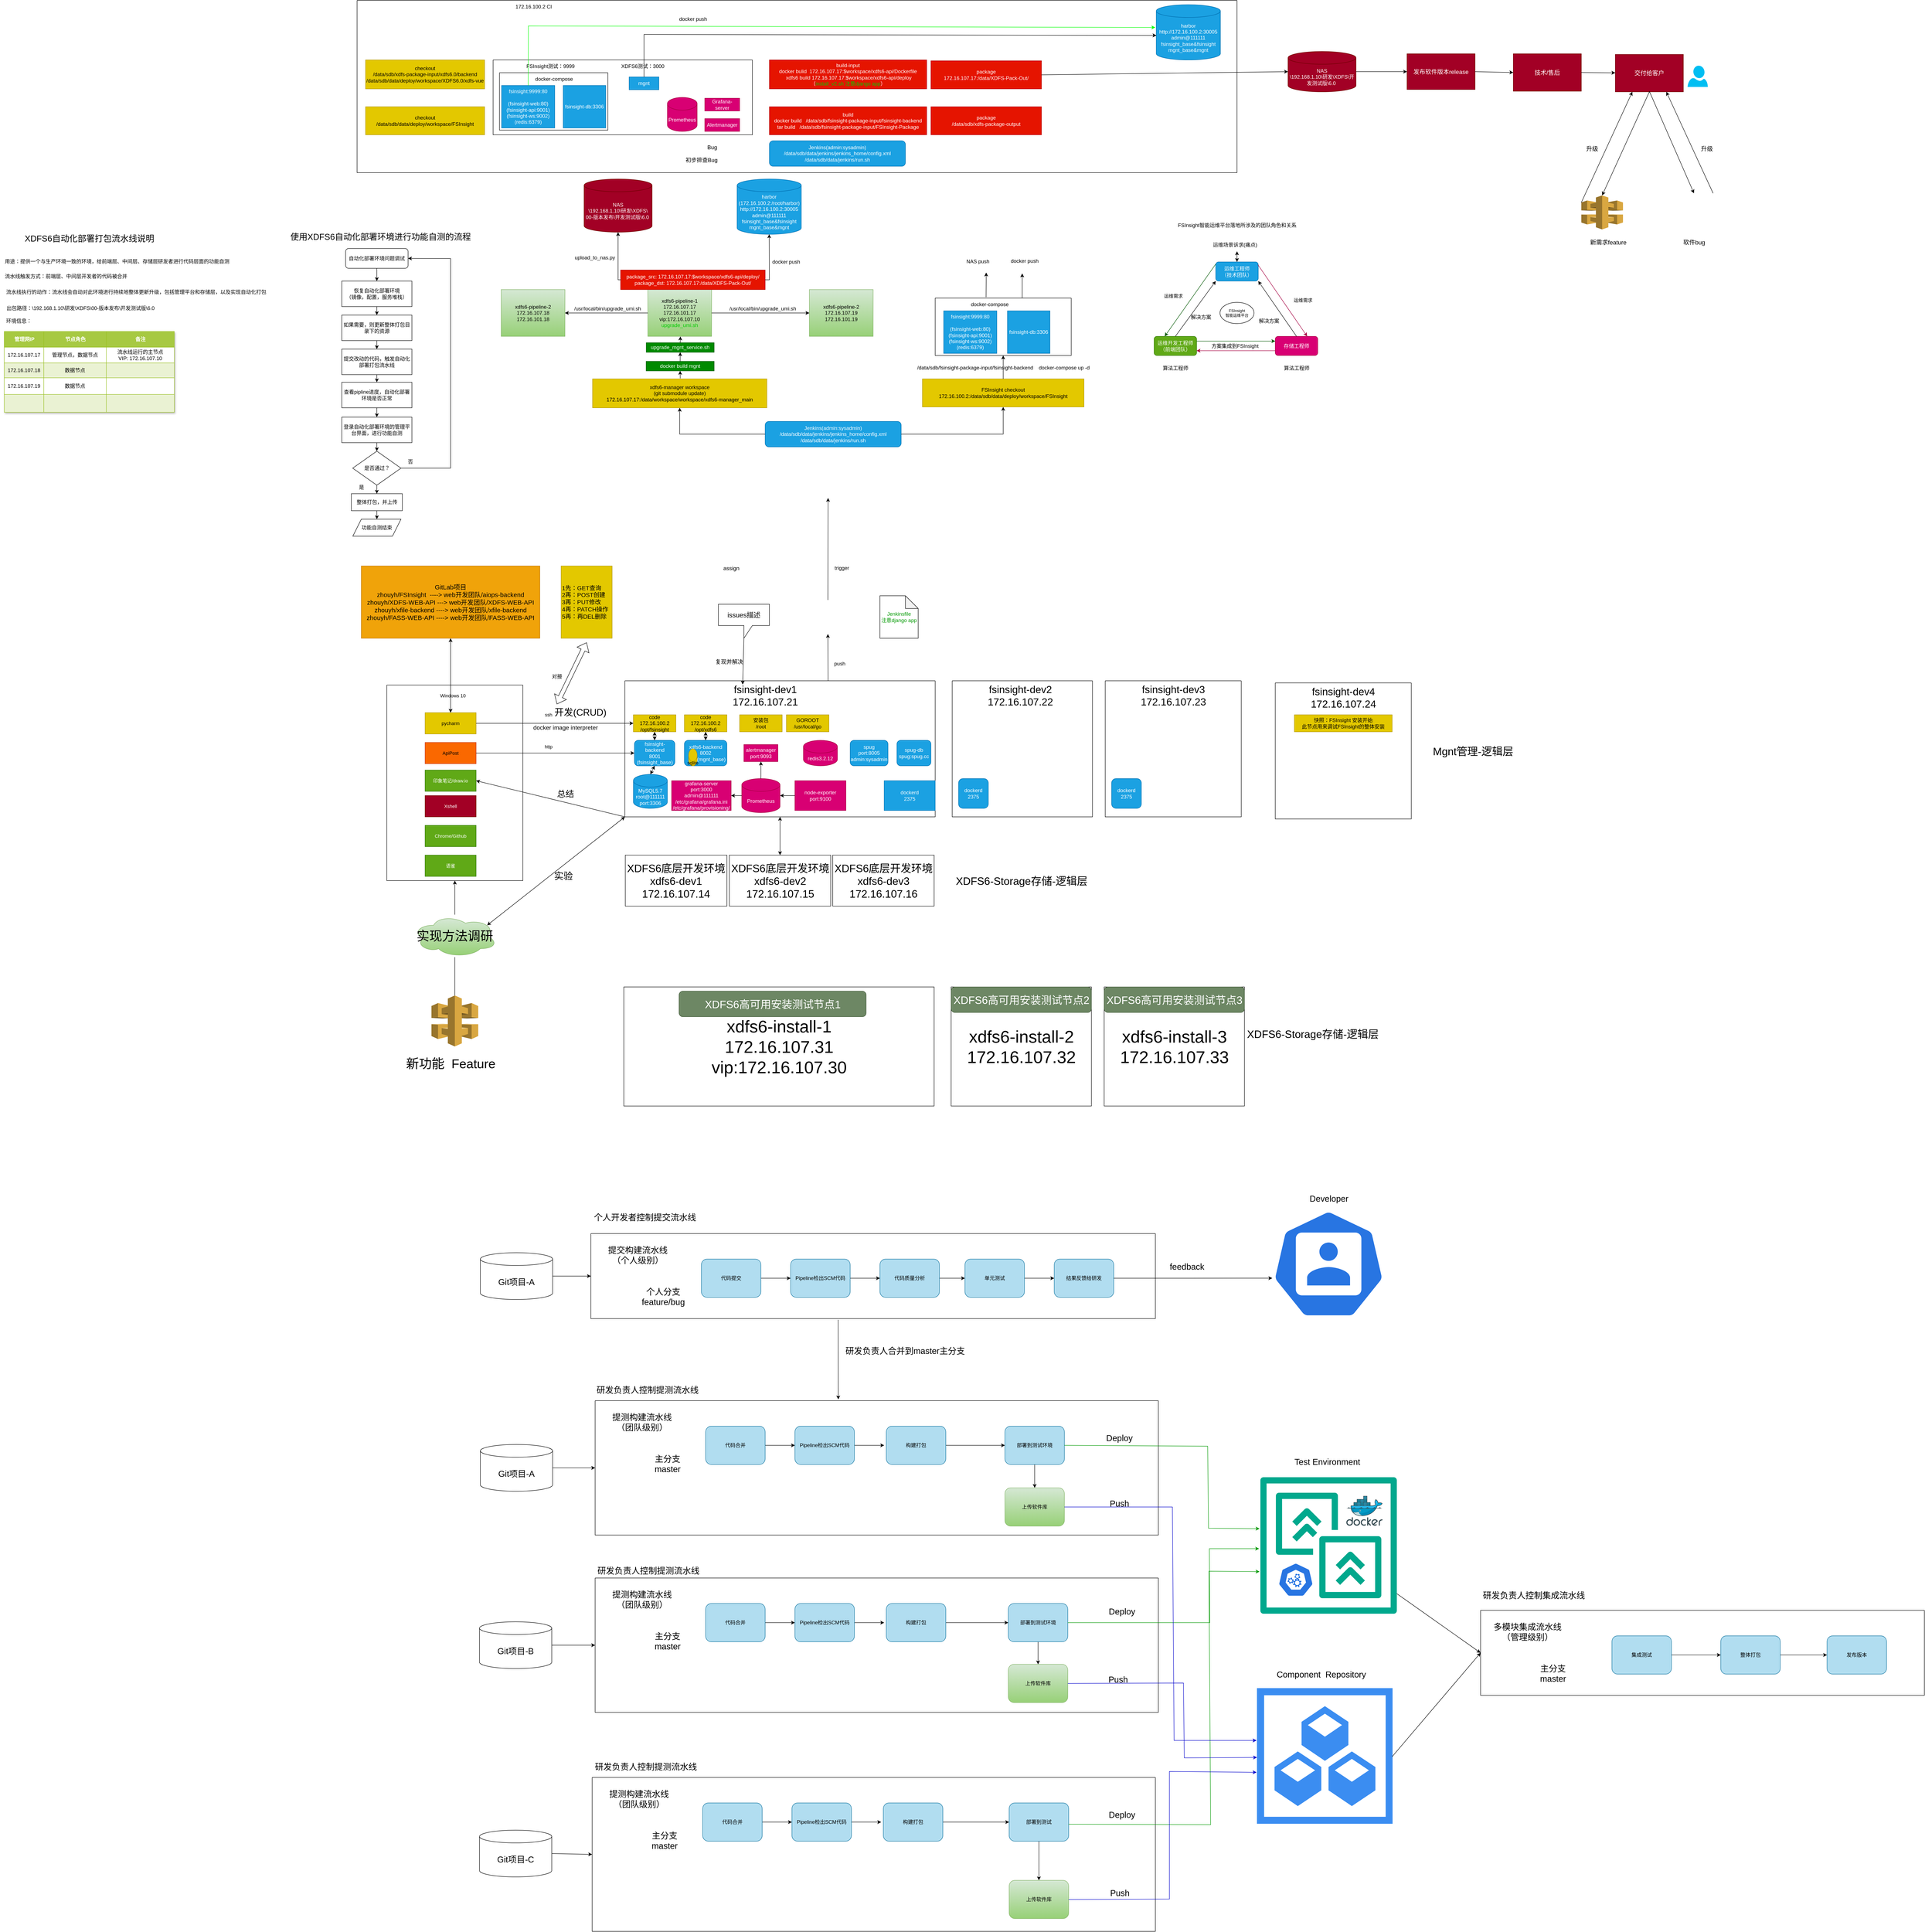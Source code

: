 <mxfile version="24.7.6">
  <diagram id="FTMYfUYjVG7pnufS5h2L" name="第 1 页">
    <mxGraphModel dx="4628" dy="2348" grid="0" gridSize="10" guides="1" tooltips="1" connect="1" arrows="1" fold="1" page="0" pageScale="1" pageWidth="827" pageHeight="1169" math="0" shadow="0">
      <root>
        <mxCell id="0" />
        <mxCell id="1" parent="0" />
        <mxCell id="vSvhDizwMLqlaj25CJx4-2" value="" style="swimlane;startSize=0;" parent="1" vertex="1">
          <mxGeometry x="-170" y="800" width="730" height="320" as="geometry" />
        </mxCell>
        <mxCell id="vSvhDizwMLqlaj25CJx4-3" value="fsinsight-dev1&lt;br&gt;172.16.107.21" style="text;html=1;align=center;verticalAlign=middle;resizable=0;points=[];autosize=1;strokeColor=none;fillColor=none;fontSize=24;" parent="vSvhDizwMLqlaj25CJx4-2" vertex="1">
          <mxGeometry x="240" width="180" height="70" as="geometry" />
        </mxCell>
        <mxCell id="vSvhDizwMLqlaj25CJx4-12" value="spug&lt;br&gt;port:8005&lt;br&gt;admin:sysadmin" style="rounded=1;whiteSpace=wrap;html=1;fillColor=#1ba1e2;fontColor=#ffffff;strokeColor=#006EAF;" parent="vSvhDizwMLqlaj25CJx4-2" vertex="1">
          <mxGeometry x="530" y="140" width="89" height="60" as="geometry" />
        </mxCell>
        <mxCell id="vSvhDizwMLqlaj25CJx4-13" value="spug-db&lt;br&gt;spug:spug.cc" style="rounded=1;whiteSpace=wrap;html=1;fillColor=#1ba1e2;fontColor=#ffffff;strokeColor=#006EAF;" parent="vSvhDizwMLqlaj25CJx4-2" vertex="1">
          <mxGeometry x="640" y="140" width="80" height="60" as="geometry" />
        </mxCell>
        <mxCell id="vSvhDizwMLqlaj25CJx4-15" value="code&lt;br&gt;172.16.100.2&lt;br&gt;/opt/fsinsight" style="rounded=0;whiteSpace=wrap;html=1;fillColor=#e3c800;fontColor=#000000;strokeColor=#B09500;" parent="vSvhDizwMLqlaj25CJx4-2" vertex="1">
          <mxGeometry x="20" y="80" width="100" height="40" as="geometry" />
        </mxCell>
        <mxCell id="vSvhDizwMLqlaj25CJx4-16" value="code&lt;br&gt;172.16.100.2&lt;br&gt;/opt/xdfs6" style="rounded=0;whiteSpace=wrap;html=1;fillColor=#e3c800;fontColor=#000000;strokeColor=#B09500;" parent="vSvhDizwMLqlaj25CJx4-2" vertex="1">
          <mxGeometry x="140" y="80" width="100" height="40" as="geometry" />
        </mxCell>
        <mxCell id="vSvhDizwMLqlaj25CJx4-17" value="fsinsight-backend&lt;br&gt;8001&lt;br&gt;(fsinsight_base)" style="rounded=1;whiteSpace=wrap;html=1;fillColor=#1ba1e2;fontColor=#ffffff;strokeColor=#006EAF;" parent="vSvhDizwMLqlaj25CJx4-2" vertex="1">
          <mxGeometry x="22.5" y="140" width="95" height="60" as="geometry" />
        </mxCell>
        <mxCell id="vSvhDizwMLqlaj25CJx4-18" value="xdfs6-backend&lt;br&gt;8002&lt;br&gt;&amp;nbsp; &amp;nbsp; &amp;nbsp; &amp;nbsp; (mgnt_base)" style="rounded=1;whiteSpace=wrap;html=1;fillColor=#1ba1e2;fontColor=#ffffff;strokeColor=#006EAF;" parent="vSvhDizwMLqlaj25CJx4-2" vertex="1">
          <mxGeometry x="140" y="140" width="100" height="60" as="geometry" />
        </mxCell>
        <mxCell id="BFVZz1PlwPAsUvEPE4qQ-16" value="Prometheus" style="shape=cylinder3;whiteSpace=wrap;html=1;boundedLbl=1;backgroundOutline=1;size=15;fillColor=#d80073;fontColor=#ffffff;strokeColor=#A50040;" parent="vSvhDizwMLqlaj25CJx4-2" vertex="1">
          <mxGeometry x="275" y="230" width="90" height="80" as="geometry" />
        </mxCell>
        <mxCell id="BFVZz1PlwPAsUvEPE4qQ-17" value="MySQL5.7&lt;br&gt;root@111111&lt;br&gt;port:3306" style="shape=cylinder3;whiteSpace=wrap;html=1;boundedLbl=1;backgroundOutline=1;size=15;fillColor=#1ba1e2;fontColor=#ffffff;strokeColor=#006EAF;" parent="vSvhDizwMLqlaj25CJx4-2" vertex="1">
          <mxGeometry x="20" y="220" width="80" height="80" as="geometry" />
        </mxCell>
        <mxCell id="BFVZz1PlwPAsUvEPE4qQ-18" value="node-exporter&lt;br style=&quot;border-color: var(--border-color);&quot;&gt;port:9100" style="rounded=0;whiteSpace=wrap;html=1;fillColor=#d80073;fontColor=#ffffff;strokeColor=#A50040;" parent="vSvhDizwMLqlaj25CJx4-2" vertex="1">
          <mxGeometry x="400" y="235" width="120" height="70" as="geometry" />
        </mxCell>
        <mxCell id="BFVZz1PlwPAsUvEPE4qQ-20" value="dockerd&lt;br&gt;2375" style="rounded=0;whiteSpace=wrap;html=1;fillColor=#1ba1e2;fontColor=#ffffff;strokeColor=#006EAF;" parent="vSvhDizwMLqlaj25CJx4-2" vertex="1">
          <mxGeometry x="610" y="235" width="120" height="70" as="geometry" />
        </mxCell>
        <mxCell id="BFVZz1PlwPAsUvEPE4qQ-26" value="" style="endArrow=classic;startArrow=classic;html=1;rounded=0;entryX=0.5;entryY=1;entryDx=0;entryDy=0;exitX=0.5;exitY=0;exitDx=0;exitDy=0;" parent="vSvhDizwMLqlaj25CJx4-2" source="vSvhDizwMLqlaj25CJx4-17" target="vSvhDizwMLqlaj25CJx4-15" edge="1">
          <mxGeometry width="50" height="50" relative="1" as="geometry">
            <mxPoint x="230" y="250" as="sourcePoint" />
            <mxPoint x="280" y="200" as="targetPoint" />
          </mxGeometry>
        </mxCell>
        <mxCell id="BFVZz1PlwPAsUvEPE4qQ-27" value="" style="endArrow=classic;startArrow=classic;html=1;rounded=0;entryX=0.5;entryY=1;entryDx=0;entryDy=0;exitX=0.5;exitY=0;exitDx=0;exitDy=0;" parent="vSvhDizwMLqlaj25CJx4-2" source="vSvhDizwMLqlaj25CJx4-18" target="vSvhDizwMLqlaj25CJx4-16" edge="1">
          <mxGeometry width="50" height="50" relative="1" as="geometry">
            <mxPoint x="230" y="250" as="sourcePoint" />
            <mxPoint x="280" y="200" as="targetPoint" />
          </mxGeometry>
        </mxCell>
        <mxCell id="BFVZz1PlwPAsUvEPE4qQ-32" value="&lt;font style=&quot;font-size: 11px;&quot;&gt;sqlite&lt;/font&gt;" style="shape=cylinder3;whiteSpace=wrap;html=1;boundedLbl=1;backgroundOutline=1;size=15;fillColor=#e3c800;fontColor=#000000;strokeColor=#B09500;" parent="vSvhDizwMLqlaj25CJx4-2" vertex="1">
          <mxGeometry x="150" y="160" width="20" height="40" as="geometry" />
        </mxCell>
        <mxCell id="BFVZz1PlwPAsUvEPE4qQ-56" value="" style="endArrow=classic;startArrow=classic;html=1;rounded=0;fontSize=13;exitX=0.5;exitY=0;exitDx=0;exitDy=0;exitPerimeter=0;entryX=0.5;entryY=1;entryDx=0;entryDy=0;" parent="vSvhDizwMLqlaj25CJx4-2" source="BFVZz1PlwPAsUvEPE4qQ-17" target="vSvhDizwMLqlaj25CJx4-17" edge="1">
          <mxGeometry width="50" height="50" relative="1" as="geometry">
            <mxPoint x="250" y="280" as="sourcePoint" />
            <mxPoint x="300" y="230" as="targetPoint" />
          </mxGeometry>
        </mxCell>
        <mxCell id="BFVZz1PlwPAsUvEPE4qQ-57" value="安装包&lt;br&gt;/root" style="rounded=0;whiteSpace=wrap;html=1;fillColor=#e3c800;fontColor=#000000;strokeColor=#B09500;" parent="vSvhDizwMLqlaj25CJx4-2" vertex="1">
          <mxGeometry x="270" y="80" width="100" height="40" as="geometry" />
        </mxCell>
        <mxCell id="BFVZz1PlwPAsUvEPE4qQ-99" value="redis3.2.12" style="shape=cylinder3;whiteSpace=wrap;html=1;boundedLbl=1;backgroundOutline=1;size=15;fillColor=#d80073;fontColor=#ffffff;strokeColor=#A50040;" parent="vSvhDizwMLqlaj25CJx4-2" vertex="1">
          <mxGeometry x="420" y="140" width="80" height="60" as="geometry" />
        </mxCell>
        <mxCell id="BFVZz1PlwPAsUvEPE4qQ-19" value="grafana-server&lt;br style=&quot;border-color: var(--border-color);&quot;&gt;port:3000&lt;br&gt;admin@111111&lt;br style=&quot;border-color: var(--border-color);&quot;&gt;/etc/grafana/grafana.ini&lt;br style=&quot;border-color: var(--border-color);&quot;&gt;/etc/grafana/provisioning/" style="rounded=0;whiteSpace=wrap;html=1;fillColor=#d80073;fontColor=#ffffff;strokeColor=#A50040;" parent="vSvhDizwMLqlaj25CJx4-2" vertex="1">
          <mxGeometry x="110" y="235" width="140" height="70" as="geometry" />
        </mxCell>
        <mxCell id="SI1O0o9YNXBUpwqKgu9s-179" value="" style="endArrow=classic;html=1;rounded=0;entryX=1;entryY=0.5;entryDx=0;entryDy=0;entryPerimeter=0;exitX=0;exitY=0.5;exitDx=0;exitDy=0;" parent="vSvhDizwMLqlaj25CJx4-2" source="BFVZz1PlwPAsUvEPE4qQ-18" target="BFVZz1PlwPAsUvEPE4qQ-16" edge="1">
          <mxGeometry width="50" height="50" relative="1" as="geometry">
            <mxPoint x="220" y="350" as="sourcePoint" />
            <mxPoint x="270" y="300" as="targetPoint" />
          </mxGeometry>
        </mxCell>
        <mxCell id="SI1O0o9YNXBUpwqKgu9s-180" value="" style="endArrow=classic;html=1;rounded=0;entryX=1;entryY=0.5;entryDx=0;entryDy=0;" parent="vSvhDizwMLqlaj25CJx4-2" source="BFVZz1PlwPAsUvEPE4qQ-16" target="BFVZz1PlwPAsUvEPE4qQ-19" edge="1">
          <mxGeometry width="50" height="50" relative="1" as="geometry">
            <mxPoint x="220" y="350" as="sourcePoint" />
            <mxPoint x="270" y="300" as="targetPoint" />
          </mxGeometry>
        </mxCell>
        <mxCell id="TSjJx_e3IDKuV7OPjBc9-1" value="alertmanager&lt;br style=&quot;border-color: var(--border-color);&quot;&gt;port:9093" style="rounded=0;whiteSpace=wrap;html=1;fillColor=#d80073;fontColor=#ffffff;strokeColor=#A50040;" parent="vSvhDizwMLqlaj25CJx4-2" vertex="1">
          <mxGeometry x="280" y="150" width="80" height="40" as="geometry" />
        </mxCell>
        <mxCell id="TSjJx_e3IDKuV7OPjBc9-2" value="" style="endArrow=classic;html=1;rounded=0;exitX=0.5;exitY=0;exitDx=0;exitDy=0;exitPerimeter=0;entryX=0.5;entryY=1;entryDx=0;entryDy=0;" parent="vSvhDizwMLqlaj25CJx4-2" source="BFVZz1PlwPAsUvEPE4qQ-16" target="TSjJx_e3IDKuV7OPjBc9-1" edge="1">
          <mxGeometry width="50" height="50" relative="1" as="geometry">
            <mxPoint x="410" y="260" as="sourcePoint" />
            <mxPoint x="460" y="210" as="targetPoint" />
          </mxGeometry>
        </mxCell>
        <mxCell id="_iwouPQE1AGMkvqvM8Vc-1" value="GOROOT&lt;br&gt;/usr/local/go" style="rounded=0;whiteSpace=wrap;html=1;fillColor=#e3c800;fontColor=#000000;strokeColor=#B09500;" parent="vSvhDizwMLqlaj25CJx4-2" vertex="1">
          <mxGeometry x="380" y="80" width="100" height="40" as="geometry" />
        </mxCell>
        <mxCell id="vSvhDizwMLqlaj25CJx4-4" value="" style="swimlane;startSize=0;" parent="1" vertex="1">
          <mxGeometry x="600" y="800" width="330" height="320" as="geometry" />
        </mxCell>
        <mxCell id="vSvhDizwMLqlaj25CJx4-5" value="fsinsight-dev2&lt;br&gt;172.16.107.22" style="text;html=1;align=center;verticalAlign=middle;resizable=0;points=[];autosize=1;strokeColor=none;fillColor=none;fontSize=24;" parent="vSvhDizwMLqlaj25CJx4-4" vertex="1">
          <mxGeometry x="70" width="180" height="70" as="geometry" />
        </mxCell>
        <mxCell id="vSvhDizwMLqlaj25CJx4-27" value="dockerd&lt;br&gt;2375" style="rounded=1;whiteSpace=wrap;html=1;fillColor=#1ba1e2;fontColor=#ffffff;strokeColor=#006EAF;" parent="vSvhDizwMLqlaj25CJx4-4" vertex="1">
          <mxGeometry x="15" y="230" width="70" height="70" as="geometry" />
        </mxCell>
        <mxCell id="vSvhDizwMLqlaj25CJx4-6" value="" style="swimlane;startSize=0;" parent="1" vertex="1">
          <mxGeometry x="960" y="800" width="320" height="320" as="geometry" />
        </mxCell>
        <mxCell id="vSvhDizwMLqlaj25CJx4-7" value="fsinsight-dev3&lt;br&gt;172.16.107.23" style="text;html=1;align=center;verticalAlign=middle;resizable=0;points=[];autosize=1;strokeColor=none;fillColor=none;fontSize=24;" parent="vSvhDizwMLqlaj25CJx4-6" vertex="1">
          <mxGeometry x="70" width="180" height="70" as="geometry" />
        </mxCell>
        <mxCell id="vSvhDizwMLqlaj25CJx4-28" value="dockerd&lt;br&gt;2375" style="rounded=1;whiteSpace=wrap;html=1;fillColor=#1ba1e2;fontColor=#ffffff;strokeColor=#006EAF;" parent="vSvhDizwMLqlaj25CJx4-6" vertex="1">
          <mxGeometry x="15" y="230" width="70" height="70" as="geometry" />
        </mxCell>
        <mxCell id="vSvhDizwMLqlaj25CJx4-19" value="" style="swimlane;startSize=0;fillColor=default;fontColor=#ffffff;strokeColor=#000000;" parent="1" vertex="1">
          <mxGeometry x="-800" y="-800" width="2070" height="405" as="geometry" />
        </mxCell>
        <mxCell id="vSvhDizwMLqlaj25CJx4-21" value="Jenkins(admin:sysadmin)&lt;br&gt;/data/sdb/data/jenkins/jenkins_home/config.xml&lt;br&gt;/data/sdb/data/jenkins/run.sh" style="rounded=1;whiteSpace=wrap;html=1;fillColor=#1ba1e2;fontColor=#ffffff;strokeColor=#006EAF;" parent="vSvhDizwMLqlaj25CJx4-19" vertex="1">
          <mxGeometry x="970" y="330" width="320" height="60" as="geometry" />
        </mxCell>
        <mxCell id="vSvhDizwMLqlaj25CJx4-22" value="checkout&lt;br&gt;/data/sdb/data/deploy/workspace/FSInsight" style="rounded=0;whiteSpace=wrap;html=1;fillColor=#e3c800;fontColor=#000000;strokeColor=#B09500;" parent="vSvhDizwMLqlaj25CJx4-19" vertex="1">
          <mxGeometry x="20" y="250" width="280" height="66" as="geometry" />
        </mxCell>
        <mxCell id="vSvhDizwMLqlaj25CJx4-23" value="checkout&lt;br&gt;/data/sdb/xdfs-package-input/xdfs6.0/backend&lt;br&gt;/data/sdb/data/deploy/workspace/XDFS6.0/xdfs-vue" style="rounded=0;whiteSpace=wrap;html=1;fillColor=#e3c800;fontColor=#000000;strokeColor=#B09500;" parent="vSvhDizwMLqlaj25CJx4-19" vertex="1">
          <mxGeometry x="20" y="140" width="280" height="68" as="geometry" />
        </mxCell>
        <mxCell id="vSvhDizwMLqlaj25CJx4-24" value="build&lt;br&gt;docker build&amp;nbsp; &amp;nbsp;/data/sdb/fsinsight-package-input/fsinsight-backend&lt;br&gt;tar build&amp;nbsp; &amp;nbsp;/data/sdb/fsinsight-package-input/FSInsight-Package" style="rounded=0;whiteSpace=wrap;html=1;fillColor=#e51400;fontColor=#ffffff;strokeColor=#B20000;" parent="vSvhDizwMLqlaj25CJx4-19" vertex="1">
          <mxGeometry x="970" y="250" width="370" height="66" as="geometry" />
        </mxCell>
        <mxCell id="vSvhDizwMLqlaj25CJx4-25" value="build-input&lt;br&gt;docker bulid&amp;nbsp; 172.16.107.17:$workspace/xdfs6-api/Dockerfile&lt;br&gt;&amp;nbsp;xdfs6 build 172.16.107.17:$workspace/xdfs6-api/deploy&lt;br&gt;（&lt;font color=&quot;#00cc00&quot;&gt;install_v2.sh 注意django app&lt;/font&gt;）" style="rounded=0;whiteSpace=wrap;html=1;fillColor=#e51400;fontColor=#ffffff;strokeColor=#B20000;" parent="vSvhDizwMLqlaj25CJx4-19" vertex="1">
          <mxGeometry x="970" y="140" width="370" height="68" as="geometry" />
        </mxCell>
        <mxCell id="vSvhDizwMLqlaj25CJx4-26" value="172.16.100.2 CI" style="text;html=1;align=center;verticalAlign=middle;resizable=0;points=[];autosize=1;strokeColor=none;fillColor=none;" parent="vSvhDizwMLqlaj25CJx4-19" vertex="1">
          <mxGeometry x="360" width="110" height="30" as="geometry" />
        </mxCell>
        <mxCell id="BFVZz1PlwPAsUvEPE4qQ-6" value="harbor&lt;br&gt;http://172.16.100.2:30005&lt;br&gt;admin@111111&lt;br&gt;fsinsight_base&amp;amp;fsinsight&lt;br&gt;mgnt_base&amp;amp;mgnt" style="shape=cylinder3;whiteSpace=wrap;html=1;boundedLbl=1;backgroundOutline=1;size=15;fillColor=#1ba1e2;fontColor=#ffffff;strokeColor=#006EAF;" parent="vSvhDizwMLqlaj25CJx4-19" vertex="1">
          <mxGeometry x="1880" y="10" width="151" height="130" as="geometry" />
        </mxCell>
        <mxCell id="BFVZz1PlwPAsUvEPE4qQ-7" value="" style="swimlane;startSize=0;" parent="vSvhDizwMLqlaj25CJx4-19" vertex="1">
          <mxGeometry x="320" y="140" width="610" height="176" as="geometry" />
        </mxCell>
        <mxCell id="BFVZz1PlwPAsUvEPE4qQ-8" value="FSInsight测试：9999&amp;nbsp;&amp;nbsp;" style="text;html=1;align=center;verticalAlign=middle;resizable=0;points=[];autosize=1;strokeColor=none;fillColor=none;" parent="BFVZz1PlwPAsUvEPE4qQ-7" vertex="1">
          <mxGeometry x="67.58" width="140" height="30" as="geometry" />
        </mxCell>
        <mxCell id="BFVZz1PlwPAsUvEPE4qQ-10" value="Prometheus" style="shape=cylinder3;whiteSpace=wrap;html=1;boundedLbl=1;backgroundOutline=1;size=15;fillColor=#d80073;fontColor=#ffffff;strokeColor=#A50040;" parent="BFVZz1PlwPAsUvEPE4qQ-7" vertex="1">
          <mxGeometry x="410" y="88" width="70" height="80" as="geometry" />
        </mxCell>
        <mxCell id="BFVZz1PlwPAsUvEPE4qQ-11" value="Alertmanager" style="rounded=0;whiteSpace=wrap;html=1;fillColor=#d80073;fontColor=#ffffff;strokeColor=#A50040;" parent="BFVZz1PlwPAsUvEPE4qQ-7" vertex="1">
          <mxGeometry x="498" y="138" width="82" height="30" as="geometry" />
        </mxCell>
        <mxCell id="BFVZz1PlwPAsUvEPE4qQ-12" value="Grafana-server" style="rounded=0;whiteSpace=wrap;html=1;fillColor=#d80073;fontColor=#ffffff;strokeColor=#A50040;" parent="BFVZz1PlwPAsUvEPE4qQ-7" vertex="1">
          <mxGeometry x="498" y="90" width="82" height="30" as="geometry" />
        </mxCell>
        <mxCell id="BFVZz1PlwPAsUvEPE4qQ-15" value="mgnt" style="rounded=0;whiteSpace=wrap;html=1;fillColor=#1ba1e2;fontColor=#ffffff;strokeColor=#006EAF;" parent="BFVZz1PlwPAsUvEPE4qQ-7" vertex="1">
          <mxGeometry x="320" y="40" width="70" height="30" as="geometry" />
        </mxCell>
        <mxCell id="g5A8tSMMiwnT3m2xEH7A-10" value="XDFS6测试：3000&amp;nbsp;&amp;nbsp;" style="text;html=1;align=center;verticalAlign=middle;resizable=0;points=[];autosize=1;strokeColor=none;fillColor=none;" parent="BFVZz1PlwPAsUvEPE4qQ-7" vertex="1">
          <mxGeometry x="290" width="130" height="30" as="geometry" />
        </mxCell>
        <mxCell id="g5A8tSMMiwnT3m2xEH7A-11" value="" style="swimlane;startSize=0;strokeColor=#000000;fontSize=12;fontColor=#000000;fillColor=#FFFFFF;" parent="BFVZz1PlwPAsUvEPE4qQ-7" vertex="1">
          <mxGeometry x="15" y="30" width="255" height="135" as="geometry" />
        </mxCell>
        <mxCell id="g5A8tSMMiwnT3m2xEH7A-12" value="fsinsight-db:3306" style="rounded=0;whiteSpace=wrap;html=1;fillColor=#1ba1e2;fontColor=#ffffff;strokeColor=#006EAF;" parent="g5A8tSMMiwnT3m2xEH7A-11" vertex="1">
          <mxGeometry x="150" y="30" width="100" height="100" as="geometry" />
        </mxCell>
        <mxCell id="BFVZz1PlwPAsUvEPE4qQ-14" value="fsinsight:9999:80&lt;br&gt;&lt;br&gt;(fsinsight-web:80)&lt;br&gt;(fsinsight-api:9001)&lt;br&gt;(fsinsight-ws:9002)&lt;br&gt;(redis:6379)" style="rounded=0;whiteSpace=wrap;html=1;fillColor=#1ba1e2;fontColor=#ffffff;strokeColor=#006EAF;" parent="g5A8tSMMiwnT3m2xEH7A-11" vertex="1">
          <mxGeometry x="5" y="30" width="125" height="100" as="geometry" />
        </mxCell>
        <mxCell id="g5A8tSMMiwnT3m2xEH7A-13" value="docker-compose" style="text;html=1;align=center;verticalAlign=middle;resizable=0;points=[];autosize=1;strokeColor=none;fillColor=none;" parent="g5A8tSMMiwnT3m2xEH7A-11" vertex="1">
          <mxGeometry x="72.5" width="110" height="30" as="geometry" />
        </mxCell>
        <mxCell id="BFVZz1PlwPAsUvEPE4qQ-21" value="package&lt;br&gt;172.16.107.17:/data/XDFS-Pack-Out/" style="rounded=0;whiteSpace=wrap;html=1;fillColor=#e51400;fontColor=#ffffff;strokeColor=#B20000;" parent="vSvhDizwMLqlaj25CJx4-19" vertex="1">
          <mxGeometry x="1350" y="142" width="260" height="66" as="geometry" />
        </mxCell>
        <mxCell id="BFVZz1PlwPAsUvEPE4qQ-51" value="" style="shape=image;html=1;verticalAlign=top;verticalLabelPosition=bottom;labelBackgroundColor=#ffffff;imageAspect=0;aspect=fixed;image=https://cdn2.iconfinder.com/data/icons/boxicons-solid-vol-1/24/bxs-bug-128.png;fontSize=13;" parent="vSvhDizwMLqlaj25CJx4-19" vertex="1">
          <mxGeometry x="860" y="335" width="50" height="50" as="geometry" />
        </mxCell>
        <mxCell id="BFVZz1PlwPAsUvEPE4qQ-52" value="Bug" style="text;html=1;align=center;verticalAlign=middle;resizable=0;points=[];autosize=1;strokeColor=none;fillColor=none;fontSize=13;" parent="vSvhDizwMLqlaj25CJx4-19" vertex="1">
          <mxGeometry x="810" y="330" width="50" height="30" as="geometry" />
        </mxCell>
        <mxCell id="BFVZz1PlwPAsUvEPE4qQ-53" value="初步排查Bug" style="text;html=1;align=center;verticalAlign=middle;resizable=0;points=[];autosize=1;strokeColor=none;fillColor=none;fontSize=13;" parent="vSvhDizwMLqlaj25CJx4-19" vertex="1">
          <mxGeometry x="760" y="360" width="100" height="30" as="geometry" />
        </mxCell>
        <mxCell id="g5A8tSMMiwnT3m2xEH7A-4" value="" style="endArrow=classic;html=1;rounded=0;fontSize=24;exitX=0.5;exitY=0;exitDx=0;exitDy=0;entryX=-0.015;entryY=0.412;entryDx=0;entryDy=0;entryPerimeter=0;strokeColor=#00FF00;" parent="vSvhDizwMLqlaj25CJx4-19" source="BFVZz1PlwPAsUvEPE4qQ-14" target="BFVZz1PlwPAsUvEPE4qQ-6" edge="1">
          <mxGeometry width="50" height="50" relative="1" as="geometry">
            <mxPoint x="1230" y="590" as="sourcePoint" />
            <mxPoint x="1280" y="540" as="targetPoint" />
            <Array as="points">
              <mxPoint x="403" y="60" />
            </Array>
          </mxGeometry>
        </mxCell>
        <mxCell id="g5A8tSMMiwnT3m2xEH7A-6" value="" style="endArrow=classic;html=1;rounded=0;strokeColor=#000000;fontSize=24;fontColor=#00FF00;exitX=0.5;exitY=0;exitDx=0;exitDy=0;entryX=0.003;entryY=0.556;entryDx=0;entryDy=0;entryPerimeter=0;" parent="vSvhDizwMLqlaj25CJx4-19" source="BFVZz1PlwPAsUvEPE4qQ-15" target="BFVZz1PlwPAsUvEPE4qQ-6" edge="1">
          <mxGeometry width="50" height="50" relative="1" as="geometry">
            <mxPoint x="840" y="390" as="sourcePoint" />
            <mxPoint x="890" y="340" as="targetPoint" />
            <Array as="points">
              <mxPoint x="675" y="80" />
            </Array>
          </mxGeometry>
        </mxCell>
        <mxCell id="g5A8tSMMiwnT3m2xEH7A-9" value="&lt;font style=&quot;font-size: 12px;&quot;&gt;docker push&lt;/font&gt;" style="text;html=1;align=center;verticalAlign=middle;resizable=0;points=[];autosize=1;strokeColor=none;fillColor=none;fontSize=24;fontColor=#000000;" parent="vSvhDizwMLqlaj25CJx4-19" vertex="1">
          <mxGeometry x="745" y="20" width="90" height="40" as="geometry" />
        </mxCell>
        <mxCell id="SI1O0o9YNXBUpwqKgu9s-3" value="package&lt;br&gt;/data/sdb/xdfs-package-output" style="rounded=0;whiteSpace=wrap;html=1;fillColor=#e51400;fontColor=#ffffff;strokeColor=#B20000;" parent="vSvhDizwMLqlaj25CJx4-19" vertex="1">
          <mxGeometry x="1350" y="250" width="260" height="66" as="geometry" />
        </mxCell>
        <mxCell id="BFVZz1PlwPAsUvEPE4qQ-3" value="" style="shape=image;verticalLabelPosition=bottom;labelBackgroundColor=default;verticalAlign=top;aspect=fixed;imageAspect=0;image=https://cdn2.downdetector.com/static/uploads/logo/gitlab.png;" parent="1" vertex="1">
          <mxGeometry x="202" y="610" width="211.17" height="80" as="geometry" />
        </mxCell>
        <mxCell id="BFVZz1PlwPAsUvEPE4qQ-4" value="" style="endArrow=classic;html=1;rounded=0;entryX=0.5;entryY=1;entryDx=0;entryDy=0;" parent="1" target="BFVZz1PlwPAsUvEPE4qQ-3" edge="1">
          <mxGeometry width="50" height="50" relative="1" as="geometry">
            <mxPoint x="308" y="800" as="sourcePoint" />
            <mxPoint x="400" y="760" as="targetPoint" />
          </mxGeometry>
        </mxCell>
        <mxCell id="BFVZz1PlwPAsUvEPE4qQ-5" value="" style="endArrow=classic;html=1;rounded=0;exitX=0.5;exitY=0;exitDx=0;exitDy=0;" parent="1" source="BFVZz1PlwPAsUvEPE4qQ-3" edge="1">
          <mxGeometry width="50" height="50" relative="1" as="geometry">
            <mxPoint x="350" y="810" as="sourcePoint" />
            <mxPoint x="308" y="370" as="targetPoint" />
          </mxGeometry>
        </mxCell>
        <mxCell id="BFVZz1PlwPAsUvEPE4qQ-25" value="&lt;font color=&quot;#009900&quot;&gt;Jenkinsfile&lt;br&gt;注意django app&lt;/font&gt;" style="shape=note;whiteSpace=wrap;html=1;backgroundOutline=1;darkOpacity=0.05;" parent="1" vertex="1">
          <mxGeometry x="430" y="600" width="90" height="100" as="geometry" />
        </mxCell>
        <mxCell id="BFVZz1PlwPAsUvEPE4qQ-28" value="NAS&lt;br&gt;\192.168.1.10\研发\XDFS\开发测试版\6.0&amp;nbsp;" style="shape=cylinder3;whiteSpace=wrap;html=1;boundedLbl=1;backgroundOutline=1;size=15;fillColor=#a20025;fontColor=#ffffff;strokeColor=#6F0000;" parent="1" vertex="1">
          <mxGeometry x="1390" y="-680" width="160" height="95" as="geometry" />
        </mxCell>
        <mxCell id="BFVZz1PlwPAsUvEPE4qQ-29" value="" style="endArrow=classic;html=1;rounded=0;exitX=1;exitY=0.5;exitDx=0;exitDy=0;entryX=0;entryY=0.5;entryDx=0;entryDy=0;entryPerimeter=0;" parent="1" source="BFVZz1PlwPAsUvEPE4qQ-21" target="BFVZz1PlwPAsUvEPE4qQ-28" edge="1">
          <mxGeometry width="50" height="50" relative="1" as="geometry">
            <mxPoint x="1000" y="550" as="sourcePoint" />
            <mxPoint x="1050" y="500" as="targetPoint" />
          </mxGeometry>
        </mxCell>
        <mxCell id="BFVZz1PlwPAsUvEPE4qQ-30" value="push" style="text;html=1;align=center;verticalAlign=middle;resizable=0;points=[];autosize=1;strokeColor=none;fillColor=none;" parent="1" vertex="1">
          <mxGeometry x="310" y="745" width="50" height="30" as="geometry" />
        </mxCell>
        <mxCell id="BFVZz1PlwPAsUvEPE4qQ-31" value="trigger" style="text;html=1;align=center;verticalAlign=middle;resizable=0;points=[];autosize=1;strokeColor=none;fillColor=none;" parent="1" vertex="1">
          <mxGeometry x="310" y="520" width="60" height="30" as="geometry" />
        </mxCell>
        <mxCell id="BFVZz1PlwPAsUvEPE4qQ-33" value="&lt;font style=&quot;font-size: 40px;&quot;&gt;xdfs6-install-1&lt;br&gt;172.16.107.31&lt;br&gt;vip:172.16.107.30&lt;br&gt;&lt;/font&gt;" style="rounded=0;whiteSpace=wrap;html=1;fontSize=11;" parent="1" vertex="1">
          <mxGeometry x="-172.5" y="1520" width="730" height="280" as="geometry" />
        </mxCell>
        <mxCell id="BFVZz1PlwPAsUvEPE4qQ-34" value="&lt;font style=&quot;font-size: 40px;&quot;&gt;xdfs6-install-2&lt;br&gt;172.16.107.32&lt;br&gt;&lt;/font&gt;" style="rounded=0;whiteSpace=wrap;html=1;fontSize=11;" parent="1" vertex="1">
          <mxGeometry x="597.5" y="1520" width="330" height="280" as="geometry" />
        </mxCell>
        <mxCell id="BFVZz1PlwPAsUvEPE4qQ-35" value="&lt;font style=&quot;font-size: 40px;&quot;&gt;xdfs6-install-3&lt;br&gt;172.16.107.33&lt;br&gt;&lt;/font&gt;" style="rounded=0;whiteSpace=wrap;html=1;fontSize=11;" parent="1" vertex="1">
          <mxGeometry x="957.5" y="1520" width="330" height="280" as="geometry" />
        </mxCell>
        <mxCell id="BFVZz1PlwPAsUvEPE4qQ-36" value="" style="swimlane;startSize=0;fontSize=11;" parent="1" vertex="1">
          <mxGeometry x="-730" y="810" width="320" height="460" as="geometry" />
        </mxCell>
        <mxCell id="BFVZz1PlwPAsUvEPE4qQ-37" value="pycharm" style="rounded=0;whiteSpace=wrap;html=1;fontSize=11;fillColor=#e3c800;fontColor=#000000;strokeColor=#B09500;" parent="BFVZz1PlwPAsUvEPE4qQ-36" vertex="1">
          <mxGeometry x="90" y="65" width="120" height="50" as="geometry" />
        </mxCell>
        <mxCell id="BFVZz1PlwPAsUvEPE4qQ-38" value="ApiPost" style="rounded=0;whiteSpace=wrap;html=1;fontSize=11;fillColor=#fa6800;fontColor=#000000;strokeColor=#C73500;" parent="BFVZz1PlwPAsUvEPE4qQ-36" vertex="1">
          <mxGeometry x="90" y="135" width="120" height="50" as="geometry" />
        </mxCell>
        <mxCell id="BFVZz1PlwPAsUvEPE4qQ-39" value="印象笔记/draw.io" style="rounded=0;whiteSpace=wrap;html=1;fontSize=11;fillColor=#60a917;fontColor=#ffffff;strokeColor=#2D7600;" parent="BFVZz1PlwPAsUvEPE4qQ-36" vertex="1">
          <mxGeometry x="90" y="200" width="120" height="50" as="geometry" />
        </mxCell>
        <mxCell id="BFVZz1PlwPAsUvEPE4qQ-44" value="Windows 10" style="text;html=1;align=center;verticalAlign=middle;resizable=0;points=[];autosize=1;strokeColor=none;fillColor=none;fontSize=11;" parent="BFVZz1PlwPAsUvEPE4qQ-36" vertex="1">
          <mxGeometry x="110" y="10" width="90" height="30" as="geometry" />
        </mxCell>
        <mxCell id="BFVZz1PlwPAsUvEPE4qQ-45" value="Xshell" style="rounded=0;whiteSpace=wrap;html=1;fontSize=11;fillColor=#a20025;fontColor=#ffffff;strokeColor=#6F0000;" parent="BFVZz1PlwPAsUvEPE4qQ-36" vertex="1">
          <mxGeometry x="90" y="260" width="120" height="50" as="geometry" />
        </mxCell>
        <mxCell id="BFVZz1PlwPAsUvEPE4qQ-58" value="Chrome/Github" style="rounded=0;whiteSpace=wrap;html=1;fontSize=11;fillColor=#60a917;fontColor=#ffffff;strokeColor=#2D7600;" parent="BFVZz1PlwPAsUvEPE4qQ-36" vertex="1">
          <mxGeometry x="90" y="330" width="120" height="50" as="geometry" />
        </mxCell>
        <mxCell id="NU3CGl9o4t8RzsglqHRR-1" value="语雀" style="rounded=0;whiteSpace=wrap;html=1;fontSize=11;fillColor=#60a917;fontColor=#ffffff;strokeColor=#2D7600;" parent="BFVZz1PlwPAsUvEPE4qQ-36" vertex="1">
          <mxGeometry x="90" y="400" width="120" height="50" as="geometry" />
        </mxCell>
        <mxCell id="BFVZz1PlwPAsUvEPE4qQ-40" value="" style="endArrow=classic;html=1;rounded=0;fontSize=11;exitX=1;exitY=0.5;exitDx=0;exitDy=0;entryX=0;entryY=0.5;entryDx=0;entryDy=0;" parent="1" source="BFVZz1PlwPAsUvEPE4qQ-37" target="vSvhDizwMLqlaj25CJx4-15" edge="1">
          <mxGeometry width="50" height="50" relative="1" as="geometry">
            <mxPoint x="-350" y="490" as="sourcePoint" />
            <mxPoint x="-300" y="440" as="targetPoint" />
          </mxGeometry>
        </mxCell>
        <mxCell id="BFVZz1PlwPAsUvEPE4qQ-41" value="ssh" style="text;html=1;align=center;verticalAlign=middle;resizable=0;points=[];autosize=1;strokeColor=none;fillColor=none;fontSize=11;" parent="1" vertex="1">
          <mxGeometry x="-370" y="865" width="40" height="30" as="geometry" />
        </mxCell>
        <mxCell id="BFVZz1PlwPAsUvEPE4qQ-42" value="" style="endArrow=classic;html=1;rounded=0;fontSize=11;exitX=1;exitY=0.5;exitDx=0;exitDy=0;entryX=0;entryY=0.5;entryDx=0;entryDy=0;" parent="1" source="BFVZz1PlwPAsUvEPE4qQ-38" target="vSvhDizwMLqlaj25CJx4-17" edge="1">
          <mxGeometry width="50" height="50" relative="1" as="geometry">
            <mxPoint x="-350" y="620" as="sourcePoint" />
            <mxPoint x="-300" y="570" as="targetPoint" />
          </mxGeometry>
        </mxCell>
        <mxCell id="BFVZz1PlwPAsUvEPE4qQ-43" value="http" style="text;html=1;align=center;verticalAlign=middle;resizable=0;points=[];autosize=1;strokeColor=none;fillColor=none;fontSize=11;" parent="1" vertex="1">
          <mxGeometry x="-370" y="940" width="40" height="30" as="geometry" />
        </mxCell>
        <mxCell id="BFVZz1PlwPAsUvEPE4qQ-48" value="&lt;font style=&quot;font-size: 16px;&quot;&gt;issues描述&lt;/font&gt;" style="shape=callout;whiteSpace=wrap;html=1;perimeter=calloutPerimeter;fontSize=11;" parent="1" vertex="1">
          <mxGeometry x="50" y="620" width="120" height="80" as="geometry" />
        </mxCell>
        <mxCell id="BFVZz1PlwPAsUvEPE4qQ-50" value="assign" style="text;html=1;align=center;verticalAlign=middle;resizable=0;points=[];autosize=1;strokeColor=none;fillColor=none;fontSize=13;" parent="1" vertex="1">
          <mxGeometry x="50" y="520" width="60" height="30" as="geometry" />
        </mxCell>
        <mxCell id="BFVZz1PlwPAsUvEPE4qQ-54" value="" style="endArrow=classic;html=1;rounded=0;fontSize=13;exitX=0;exitY=0;exitDx=60;exitDy=80;exitPerimeter=0;entryX=0.206;entryY=0.125;entryDx=0;entryDy=0;entryPerimeter=0;" parent="1" source="BFVZz1PlwPAsUvEPE4qQ-48" target="vSvhDizwMLqlaj25CJx4-3" edge="1">
          <mxGeometry width="50" height="50" relative="1" as="geometry">
            <mxPoint x="80" y="830" as="sourcePoint" />
            <mxPoint x="130" y="780" as="targetPoint" />
          </mxGeometry>
        </mxCell>
        <mxCell id="BFVZz1PlwPAsUvEPE4qQ-55" value="复现并解决" style="text;html=1;align=center;verticalAlign=middle;resizable=0;points=[];autosize=1;strokeColor=none;fillColor=none;fontSize=13;" parent="1" vertex="1">
          <mxGeometry x="30" y="740" width="90" height="30" as="geometry" />
        </mxCell>
        <mxCell id="BFVZz1PlwPAsUvEPE4qQ-59" value="GitLab项目&lt;br style=&quot;font-size: 15px;&quot;&gt;zhouyh/FSInsight&amp;nbsp; ----&amp;gt; web开发团队/aiops-backend&lt;br style=&quot;font-size: 15px;&quot;&gt;zhouyh/XDFS-WEB-API ---&amp;gt; web开发团队/XDFS-WEB-API&lt;br style=&quot;font-size: 15px;&quot;&gt;zhouyh/xfile-backend ----&amp;gt; web开发团队/xfile-backend&lt;br style=&quot;font-size: 15px;&quot;&gt;zhouyh/FASS-WEB-API ----&amp;gt; web开发团队/FASS-WEB-API" style="rounded=0;whiteSpace=wrap;html=1;fontSize=15;fillColor=#f0a30a;fontColor=#000000;strokeColor=#BD7000;" parent="1" vertex="1">
          <mxGeometry x="-790" y="530" width="420" height="170" as="geometry" />
        </mxCell>
        <mxCell id="BFVZz1PlwPAsUvEPE4qQ-60" value="" style="endArrow=classic;startArrow=classic;html=1;rounded=0;fontSize=15;exitX=0.5;exitY=0;exitDx=0;exitDy=0;entryX=0.5;entryY=1;entryDx=0;entryDy=0;" parent="1" source="BFVZz1PlwPAsUvEPE4qQ-37" target="BFVZz1PlwPAsUvEPE4qQ-59" edge="1">
          <mxGeometry width="50" height="50" relative="1" as="geometry">
            <mxPoint x="-260" y="590" as="sourcePoint" />
            <mxPoint x="-210" y="540" as="targetPoint" />
          </mxGeometry>
        </mxCell>
        <mxCell id="BFVZz1PlwPAsUvEPE4qQ-61" value="XDFS6-Storage存储-逻辑层" style="text;html=1;align=center;verticalAlign=middle;resizable=0;points=[];autosize=1;strokeColor=none;fillColor=none;fontSize=25;" parent="1" vertex="1">
          <mxGeometry x="1282.5" y="1610" width="330" height="40" as="geometry" />
        </mxCell>
        <mxCell id="BFVZz1PlwPAsUvEPE4qQ-62" value="Mgnt管理-逻辑层" style="text;html=1;align=center;verticalAlign=middle;resizable=0;points=[];autosize=1;strokeColor=none;fillColor=none;fontSize=25;" parent="1" vertex="1">
          <mxGeometry x="1720" y="945" width="210" height="40" as="geometry" />
        </mxCell>
        <mxCell id="BFVZz1PlwPAsUvEPE4qQ-63" value="" style="endArrow=classic;startArrow=classic;html=1;rounded=0;fontSize=25;entryX=0.5;entryY=1;entryDx=0;entryDy=0;exitX=0.5;exitY=0;exitDx=0;exitDy=0;" parent="1" source="g3wlqI0xQSStRsPhxy2L-3" target="vSvhDizwMLqlaj25CJx4-2" edge="1">
          <mxGeometry width="50" height="50" relative="1" as="geometry">
            <mxPoint x="195" y="1180" as="sourcePoint" />
            <mxPoint x="400" y="820" as="targetPoint" />
          </mxGeometry>
        </mxCell>
        <mxCell id="BFVZz1PlwPAsUvEPE4qQ-66" value="XDFS6高可用安装测试节点1" style="rounded=1;whiteSpace=wrap;html=1;fontSize=25;fillColor=#6d8764;fontColor=#ffffff;strokeColor=#3A5431;" parent="1" vertex="1">
          <mxGeometry x="-42.5" y="1530" width="440" height="60" as="geometry" />
        </mxCell>
        <mxCell id="BFVZz1PlwPAsUvEPE4qQ-68" value="" style="outlineConnect=0;dashed=0;verticalLabelPosition=bottom;verticalAlign=top;align=center;html=1;shape=mxgraph.aws3.api_gateway;fillColor=#D9A741;gradientColor=none;fontSize=25;" parent="1" vertex="1">
          <mxGeometry x="-625" y="1540" width="110" height="120" as="geometry" />
        </mxCell>
        <mxCell id="BFVZz1PlwPAsUvEPE4qQ-69" value="新功能&amp;nbsp; Feature" style="text;html=1;align=center;verticalAlign=middle;resizable=0;points=[];autosize=1;strokeColor=none;fillColor=none;fontSize=30;" parent="1" vertex="1">
          <mxGeometry x="-695" y="1675" width="230" height="50" as="geometry" />
        </mxCell>
        <mxCell id="BFVZz1PlwPAsUvEPE4qQ-70" value="" style="endArrow=classic;html=1;rounded=0;fontSize=30;exitX=0.5;exitY=0;exitDx=0;exitDy=0;exitPerimeter=0;entryX=0.5;entryY=1;entryDx=0;entryDy=0;startArrow=none;" parent="1" source="BFVZz1PlwPAsUvEPE4qQ-72" target="BFVZz1PlwPAsUvEPE4qQ-36" edge="1">
          <mxGeometry width="50" height="50" relative="1" as="geometry">
            <mxPoint x="90" y="1340" as="sourcePoint" />
            <mxPoint x="140" y="1290" as="targetPoint" />
          </mxGeometry>
        </mxCell>
        <mxCell id="BFVZz1PlwPAsUvEPE4qQ-73" value="" style="endArrow=none;html=1;rounded=0;fontSize=30;exitX=0.5;exitY=0;exitDx=0;exitDy=0;exitPerimeter=0;entryX=0.5;entryY=1;entryDx=0;entryDy=0;" parent="1" source="BFVZz1PlwPAsUvEPE4qQ-68" target="BFVZz1PlwPAsUvEPE4qQ-72" edge="1">
          <mxGeometry width="50" height="50" relative="1" as="geometry">
            <mxPoint x="-570" y="1540" as="sourcePoint" />
            <mxPoint x="-570" y="1210" as="targetPoint" />
          </mxGeometry>
        </mxCell>
        <mxCell id="BFVZz1PlwPAsUvEPE4qQ-72" value="实现方法调研" style="ellipse;shape=cloud;whiteSpace=wrap;html=1;fontSize=30;fillColor=#d5e8d4;gradientColor=#97d077;strokeColor=#82b366;" parent="1" vertex="1">
          <mxGeometry x="-670" y="1350" width="200" height="100" as="geometry" />
        </mxCell>
        <mxCell id="BFVZz1PlwPAsUvEPE4qQ-74" value="" style="endArrow=classic;startArrow=classic;html=1;rounded=0;fontSize=30;exitX=0.88;exitY=0.25;exitDx=0;exitDy=0;exitPerimeter=0;entryX=0;entryY=1;entryDx=0;entryDy=0;" parent="1" source="BFVZz1PlwPAsUvEPE4qQ-72" target="vSvhDizwMLqlaj25CJx4-2" edge="1">
          <mxGeometry width="50" height="50" relative="1" as="geometry">
            <mxPoint x="90" y="1140" as="sourcePoint" />
            <mxPoint x="140" y="1090" as="targetPoint" />
          </mxGeometry>
        </mxCell>
        <mxCell id="BFVZz1PlwPAsUvEPE4qQ-75" value="实验" style="text;html=1;align=center;verticalAlign=middle;resizable=0;points=[];autosize=1;strokeColor=none;fillColor=none;fontSize=22;" parent="1" vertex="1">
          <mxGeometry x="-350" y="1240" width="70" height="40" as="geometry" />
        </mxCell>
        <mxCell id="BFVZz1PlwPAsUvEPE4qQ-76" value="" style="endArrow=classic;html=1;rounded=0;fontSize=30;entryX=1;entryY=0.5;entryDx=0;entryDy=0;exitX=0;exitY=1;exitDx=0;exitDy=0;" parent="1" source="vSvhDizwMLqlaj25CJx4-2" target="BFVZz1PlwPAsUvEPE4qQ-39" edge="1">
          <mxGeometry width="50" height="50" relative="1" as="geometry">
            <mxPoint x="20" y="1520" as="sourcePoint" />
            <mxPoint x="70" y="1470" as="targetPoint" />
          </mxGeometry>
        </mxCell>
        <mxCell id="BFVZz1PlwPAsUvEPE4qQ-77" value="总结" style="text;html=1;align=center;verticalAlign=middle;resizable=0;points=[];autosize=1;strokeColor=none;fillColor=none;fontSize=20;" parent="1" vertex="1">
          <mxGeometry x="-340" y="1045" width="60" height="40" as="geometry" />
        </mxCell>
        <mxCell id="BFVZz1PlwPAsUvEPE4qQ-79" value="开发(CRUD)" style="text;html=1;align=center;verticalAlign=middle;resizable=0;points=[];autosize=1;strokeColor=none;fillColor=none;fontSize=22;" parent="1" vertex="1">
          <mxGeometry x="-350" y="855" width="150" height="40" as="geometry" />
        </mxCell>
        <mxCell id="BFVZz1PlwPAsUvEPE4qQ-80" value="docker image interpreter" style="text;html=1;align=center;verticalAlign=middle;resizable=0;points=[];autosize=1;strokeColor=none;fillColor=none;fontSize=14;" parent="1" vertex="1">
          <mxGeometry x="-400" y="895" width="180" height="30" as="geometry" />
        </mxCell>
        <mxCell id="BFVZz1PlwPAsUvEPE4qQ-81" value="发布软件版本release" style="rounded=0;whiteSpace=wrap;html=1;fontSize=14;fillColor=#a20025;fontColor=#ffffff;strokeColor=#6F0000;" parent="1" vertex="1">
          <mxGeometry x="1670" y="-674.5" width="160" height="84" as="geometry" />
        </mxCell>
        <mxCell id="BFVZz1PlwPAsUvEPE4qQ-82" value="" style="endArrow=classic;html=1;rounded=0;fontSize=14;exitX=1;exitY=0.5;exitDx=0;exitDy=0;exitPerimeter=0;entryX=0;entryY=0.5;entryDx=0;entryDy=0;" parent="1" source="BFVZz1PlwPAsUvEPE4qQ-28" target="BFVZz1PlwPAsUvEPE4qQ-81" edge="1">
          <mxGeometry width="50" height="50" relative="1" as="geometry">
            <mxPoint x="2030" y="-416.5" as="sourcePoint" />
            <mxPoint x="2080" y="-466.5" as="targetPoint" />
          </mxGeometry>
        </mxCell>
        <mxCell id="BFVZz1PlwPAsUvEPE4qQ-83" value="技术/售后" style="rounded=0;whiteSpace=wrap;html=1;fontSize=14;fillColor=#a20025;fontColor=#ffffff;strokeColor=#6F0000;" parent="1" vertex="1">
          <mxGeometry x="1920" y="-674.5" width="160" height="88" as="geometry" />
        </mxCell>
        <mxCell id="BFVZz1PlwPAsUvEPE4qQ-85" value="交付给客户" style="rounded=0;whiteSpace=wrap;html=1;fontSize=14;fillColor=#a20025;fontColor=#ffffff;strokeColor=#6F0000;" parent="1" vertex="1">
          <mxGeometry x="2160" y="-673" width="160" height="88" as="geometry" />
        </mxCell>
        <mxCell id="BFVZz1PlwPAsUvEPE4qQ-86" value="" style="endArrow=classic;html=1;rounded=0;fontSize=14;exitX=1;exitY=0.5;exitDx=0;exitDy=0;entryX=0;entryY=0.5;entryDx=0;entryDy=0;" parent="1" source="BFVZz1PlwPAsUvEPE4qQ-81" target="BFVZz1PlwPAsUvEPE4qQ-83" edge="1">
          <mxGeometry width="50" height="50" relative="1" as="geometry">
            <mxPoint x="2030" y="-416.5" as="sourcePoint" />
            <mxPoint x="2080" y="-466.5" as="targetPoint" />
          </mxGeometry>
        </mxCell>
        <mxCell id="BFVZz1PlwPAsUvEPE4qQ-87" value="" style="endArrow=classic;html=1;rounded=0;fontSize=14;exitX=1;exitY=0.5;exitDx=0;exitDy=0;" parent="1" source="BFVZz1PlwPAsUvEPE4qQ-83" target="BFVZz1PlwPAsUvEPE4qQ-85" edge="1">
          <mxGeometry width="50" height="50" relative="1" as="geometry">
            <mxPoint x="2030" y="-416.5" as="sourcePoint" />
            <mxPoint x="2080" y="-466.5" as="targetPoint" />
          </mxGeometry>
        </mxCell>
        <mxCell id="BFVZz1PlwPAsUvEPE4qQ-88" value="" style="outlineConnect=0;dashed=0;verticalLabelPosition=bottom;verticalAlign=top;align=center;html=1;shape=mxgraph.aws3.api_gateway;fillColor=#D9A741;gradientColor=none;fontSize=25;" parent="1" vertex="1">
          <mxGeometry x="2080" y="-341.5" width="98" height="80" as="geometry" />
        </mxCell>
        <mxCell id="BFVZz1PlwPAsUvEPE4qQ-89" value="" style="shape=image;html=1;verticalAlign=top;verticalLabelPosition=bottom;labelBackgroundColor=#ffffff;imageAspect=0;aspect=fixed;image=https://cdn2.iconfinder.com/data/icons/boxicons-solid-vol-1/24/bxs-bug-128.png;fontSize=13;" parent="1" vertex="1">
          <mxGeometry x="2300" y="-346.5" width="90" height="90" as="geometry" />
        </mxCell>
        <mxCell id="BFVZz1PlwPAsUvEPE4qQ-90" value="" style="endArrow=classic;html=1;rounded=0;fontSize=14;entryX=0.5;entryY=0;entryDx=0;entryDy=0;entryPerimeter=0;exitX=0.5;exitY=1;exitDx=0;exitDy=0;" parent="1" source="BFVZz1PlwPAsUvEPE4qQ-85" target="BFVZz1PlwPAsUvEPE4qQ-88" edge="1">
          <mxGeometry width="50" height="50" relative="1" as="geometry">
            <mxPoint x="1610" y="-86.5" as="sourcePoint" />
            <mxPoint x="1660" y="-136.5" as="targetPoint" />
          </mxGeometry>
        </mxCell>
        <mxCell id="BFVZz1PlwPAsUvEPE4qQ-91" value="" style="verticalLabelPosition=bottom;html=1;verticalAlign=top;align=center;strokeColor=none;fillColor=#00BEF2;shape=mxgraph.azure.user;fontSize=14;" parent="1" vertex="1">
          <mxGeometry x="2330" y="-646.5" width="47.5" height="50" as="geometry" />
        </mxCell>
        <mxCell id="BFVZz1PlwPAsUvEPE4qQ-92" value="" style="endArrow=classic;html=1;rounded=0;fontSize=14;entryX=0.5;entryY=0;entryDx=0;entryDy=0;" parent="1" target="BFVZz1PlwPAsUvEPE4qQ-89" edge="1">
          <mxGeometry width="50" height="50" relative="1" as="geometry">
            <mxPoint x="2240" y="-586.5" as="sourcePoint" />
            <mxPoint x="2153" y="-331.5" as="targetPoint" />
          </mxGeometry>
        </mxCell>
        <mxCell id="BFVZz1PlwPAsUvEPE4qQ-93" value="新需求feature" style="text;html=1;align=center;verticalAlign=middle;resizable=0;points=[];autosize=1;strokeColor=none;fillColor=none;fontSize=14;" parent="1" vertex="1">
          <mxGeometry x="2088" y="-246.5" width="110" height="30" as="geometry" />
        </mxCell>
        <mxCell id="BFVZz1PlwPAsUvEPE4qQ-94" value="软件bug" style="text;html=1;align=center;verticalAlign=middle;resizable=0;points=[];autosize=1;strokeColor=none;fillColor=none;fontSize=14;" parent="1" vertex="1">
          <mxGeometry x="2310" y="-246.5" width="70" height="30" as="geometry" />
        </mxCell>
        <mxCell id="BFVZz1PlwPAsUvEPE4qQ-95" value="" style="endArrow=classic;html=1;rounded=0;fontSize=14;exitX=0;exitY=0.21;exitDx=0;exitDy=0;exitPerimeter=0;entryX=0.25;entryY=1;entryDx=0;entryDy=0;" parent="1" source="BFVZz1PlwPAsUvEPE4qQ-88" target="BFVZz1PlwPAsUvEPE4qQ-85" edge="1">
          <mxGeometry width="50" height="50" relative="1" as="geometry">
            <mxPoint x="2540" y="83.5" as="sourcePoint" />
            <mxPoint x="2590" y="33.5" as="targetPoint" />
          </mxGeometry>
        </mxCell>
        <mxCell id="BFVZz1PlwPAsUvEPE4qQ-96" value="升级" style="text;html=1;align=center;verticalAlign=middle;resizable=0;points=[];autosize=1;strokeColor=none;fillColor=none;fontSize=14;" parent="1" vertex="1">
          <mxGeometry x="2080" y="-466.5" width="50" height="30" as="geometry" />
        </mxCell>
        <mxCell id="BFVZz1PlwPAsUvEPE4qQ-97" value="升级" style="text;html=1;align=center;verticalAlign=middle;resizable=0;points=[];autosize=1;strokeColor=none;fillColor=none;fontSize=14;" parent="1" vertex="1">
          <mxGeometry x="2350" y="-466.5" width="50" height="30" as="geometry" />
        </mxCell>
        <mxCell id="BFVZz1PlwPAsUvEPE4qQ-98" value="" style="endArrow=classic;html=1;rounded=0;fontSize=14;exitX=1;exitY=0;exitDx=0;exitDy=0;entryX=0.75;entryY=1;entryDx=0;entryDy=0;" parent="1" source="BFVZz1PlwPAsUvEPE4qQ-89" target="BFVZz1PlwPAsUvEPE4qQ-85" edge="1">
          <mxGeometry width="50" height="50" relative="1" as="geometry">
            <mxPoint x="2090" y="-314.7" as="sourcePoint" />
            <mxPoint x="2210" y="-575" as="targetPoint" />
          </mxGeometry>
        </mxCell>
        <mxCell id="g5A8tSMMiwnT3m2xEH7A-1" value="" style="shape=flexArrow;endArrow=classic;startArrow=classic;html=1;rounded=0;" parent="1" edge="1">
          <mxGeometry width="100" height="100" relative="1" as="geometry">
            <mxPoint x="-330" y="855" as="sourcePoint" />
            <mxPoint x="-260" y="710" as="targetPoint" />
          </mxGeometry>
        </mxCell>
        <mxCell id="g5A8tSMMiwnT3m2xEH7A-2" value="对接" style="text;html=1;align=center;verticalAlign=middle;resizable=0;points=[];autosize=1;strokeColor=none;fillColor=none;" parent="1" vertex="1">
          <mxGeometry x="-355" y="775" width="50" height="30" as="geometry" />
        </mxCell>
        <mxCell id="g5A8tSMMiwnT3m2xEH7A-3" value="1先：GET查询&lt;br style=&quot;font-size: 14px;&quot;&gt;2再：POST创建&lt;br style=&quot;font-size: 14px;&quot;&gt;3再：PUT修改&lt;br style=&quot;font-size: 14px;&quot;&gt;4再：PATCH操作&lt;br style=&quot;font-size: 14px;&quot;&gt;5再：再DEL删除" style="rounded=0;whiteSpace=wrap;html=1;align=left;fillColor=#e3c800;strokeColor=#B09500;fontColor=#000000;fontSize=14;" parent="1" vertex="1">
          <mxGeometry x="-320" y="530" width="120" height="170" as="geometry" />
        </mxCell>
        <mxCell id="SI1O0o9YNXBUpwqKgu9s-5" value="" style="swimlane;startSize=0;" parent="1" vertex="1">
          <mxGeometry x="1360" y="805" width="320" height="320" as="geometry" />
        </mxCell>
        <mxCell id="SI1O0o9YNXBUpwqKgu9s-6" value="fsinsight-dev4&lt;br&gt;172.16.107.24" style="text;html=1;align=center;verticalAlign=middle;resizable=0;points=[];autosize=1;strokeColor=none;fillColor=none;fontSize=24;" parent="SI1O0o9YNXBUpwqKgu9s-5" vertex="1">
          <mxGeometry x="70" width="180" height="70" as="geometry" />
        </mxCell>
        <mxCell id="SI1O0o9YNXBUpwqKgu9s-4" value="快照：FSInsight 安装开始&lt;br&gt;此节点用来调试FSInsight的整体安装" style="rounded=0;whiteSpace=wrap;html=1;fillColor=#e3c800;fontColor=#000000;strokeColor=#B09500;" parent="SI1O0o9YNXBUpwqKgu9s-5" vertex="1">
          <mxGeometry x="45" y="75" width="230" height="40" as="geometry" />
        </mxCell>
        <mxCell id="SI1O0o9YNXBUpwqKgu9s-120" value="Assets" style="childLayout=tableLayout;recursiveResize=0;strokeColor=#98bf21;fillColor=#A7C942;shadow=1;" parent="1" vertex="1">
          <mxGeometry x="-1630" y="-21.5" width="400" height="190" as="geometry" />
        </mxCell>
        <mxCell id="SI1O0o9YNXBUpwqKgu9s-121" style="shape=tableRow;horizontal=0;startSize=0;swimlaneHead=0;swimlaneBody=0;top=0;left=0;bottom=0;right=0;dropTarget=0;collapsible=0;recursiveResize=0;expand=0;fontStyle=0;strokeColor=inherit;fillColor=#ffffff;" parent="SI1O0o9YNXBUpwqKgu9s-120" vertex="1">
          <mxGeometry width="400" height="37" as="geometry" />
        </mxCell>
        <mxCell id="SI1O0o9YNXBUpwqKgu9s-122" value="管理网IP" style="connectable=0;recursiveResize=0;strokeColor=inherit;fillColor=#A7C942;align=center;fontStyle=1;fontColor=#FFFFFF;html=1;" parent="SI1O0o9YNXBUpwqKgu9s-121" vertex="1">
          <mxGeometry width="93" height="37" as="geometry">
            <mxRectangle width="93" height="37" as="alternateBounds" />
          </mxGeometry>
        </mxCell>
        <mxCell id="SI1O0o9YNXBUpwqKgu9s-123" value="节点角色" style="connectable=0;recursiveResize=0;strokeColor=inherit;fillColor=#A7C942;align=center;fontStyle=1;fontColor=#FFFFFF;html=1;" parent="SI1O0o9YNXBUpwqKgu9s-121" vertex="1">
          <mxGeometry x="93" width="147" height="37" as="geometry">
            <mxRectangle width="147" height="37" as="alternateBounds" />
          </mxGeometry>
        </mxCell>
        <mxCell id="SI1O0o9YNXBUpwqKgu9s-124" value="备注" style="connectable=0;recursiveResize=0;strokeColor=inherit;fillColor=#A7C942;align=center;fontStyle=1;fontColor=#FFFFFF;html=1;" parent="SI1O0o9YNXBUpwqKgu9s-121" vertex="1">
          <mxGeometry x="240" width="160" height="37" as="geometry">
            <mxRectangle width="160" height="37" as="alternateBounds" />
          </mxGeometry>
        </mxCell>
        <mxCell id="SI1O0o9YNXBUpwqKgu9s-125" value="" style="shape=tableRow;horizontal=0;startSize=0;swimlaneHead=0;swimlaneBody=0;top=0;left=0;bottom=0;right=0;dropTarget=0;collapsible=0;recursiveResize=0;expand=0;fontStyle=0;strokeColor=inherit;fillColor=#ffffff;" parent="SI1O0o9YNXBUpwqKgu9s-120" vertex="1">
          <mxGeometry y="37" width="400" height="37" as="geometry" />
        </mxCell>
        <mxCell id="SI1O0o9YNXBUpwqKgu9s-126" value="172.16.107.17" style="connectable=0;recursiveResize=0;strokeColor=inherit;fillColor=inherit;align=center;whiteSpace=wrap;html=1;" parent="SI1O0o9YNXBUpwqKgu9s-125" vertex="1">
          <mxGeometry width="93" height="37" as="geometry">
            <mxRectangle width="93" height="37" as="alternateBounds" />
          </mxGeometry>
        </mxCell>
        <mxCell id="SI1O0o9YNXBUpwqKgu9s-127" value="管理节点，数据节点" style="connectable=0;recursiveResize=0;strokeColor=inherit;fillColor=inherit;align=center;whiteSpace=wrap;html=1;" parent="SI1O0o9YNXBUpwqKgu9s-125" vertex="1">
          <mxGeometry x="93" width="147" height="37" as="geometry">
            <mxRectangle width="147" height="37" as="alternateBounds" />
          </mxGeometry>
        </mxCell>
        <mxCell id="SI1O0o9YNXBUpwqKgu9s-128" value="流水线运行的主节点&lt;br&gt;VIP: 172.16.107.10" style="connectable=0;recursiveResize=0;strokeColor=inherit;fillColor=inherit;align=center;whiteSpace=wrap;html=1;" parent="SI1O0o9YNXBUpwqKgu9s-125" vertex="1">
          <mxGeometry x="240" width="160" height="37" as="geometry">
            <mxRectangle width="160" height="37" as="alternateBounds" />
          </mxGeometry>
        </mxCell>
        <mxCell id="SI1O0o9YNXBUpwqKgu9s-129" value="" style="shape=tableRow;horizontal=0;startSize=0;swimlaneHead=0;swimlaneBody=0;top=0;left=0;bottom=0;right=0;dropTarget=0;collapsible=0;recursiveResize=0;expand=0;fontStyle=1;strokeColor=inherit;fillColor=#EAF2D3;" parent="SI1O0o9YNXBUpwqKgu9s-120" vertex="1">
          <mxGeometry y="74" width="400" height="35" as="geometry" />
        </mxCell>
        <mxCell id="SI1O0o9YNXBUpwqKgu9s-130" value="172.16.107.18" style="connectable=0;recursiveResize=0;strokeColor=inherit;fillColor=inherit;whiteSpace=wrap;html=1;" parent="SI1O0o9YNXBUpwqKgu9s-129" vertex="1">
          <mxGeometry width="93" height="35" as="geometry">
            <mxRectangle width="93" height="35" as="alternateBounds" />
          </mxGeometry>
        </mxCell>
        <mxCell id="SI1O0o9YNXBUpwqKgu9s-131" value="数据节点" style="connectable=0;recursiveResize=0;strokeColor=inherit;fillColor=inherit;whiteSpace=wrap;html=1;" parent="SI1O0o9YNXBUpwqKgu9s-129" vertex="1">
          <mxGeometry x="93" width="147" height="35" as="geometry">
            <mxRectangle width="147" height="35" as="alternateBounds" />
          </mxGeometry>
        </mxCell>
        <mxCell id="SI1O0o9YNXBUpwqKgu9s-132" value="" style="connectable=0;recursiveResize=0;strokeColor=inherit;fillColor=inherit;whiteSpace=wrap;html=1;" parent="SI1O0o9YNXBUpwqKgu9s-129" vertex="1">
          <mxGeometry x="240" width="160" height="35" as="geometry">
            <mxRectangle width="160" height="35" as="alternateBounds" />
          </mxGeometry>
        </mxCell>
        <mxCell id="SI1O0o9YNXBUpwqKgu9s-133" value="" style="shape=tableRow;horizontal=0;startSize=0;swimlaneHead=0;swimlaneBody=0;top=0;left=0;bottom=0;right=0;dropTarget=0;collapsible=0;recursiveResize=0;expand=0;fontStyle=0;strokeColor=inherit;fillColor=#ffffff;" parent="SI1O0o9YNXBUpwqKgu9s-120" vertex="1">
          <mxGeometry y="109" width="400" height="39" as="geometry" />
        </mxCell>
        <mxCell id="SI1O0o9YNXBUpwqKgu9s-134" value="172.16.107.19" style="connectable=0;recursiveResize=0;strokeColor=inherit;fillColor=inherit;fontStyle=0;align=center;whiteSpace=wrap;html=1;" parent="SI1O0o9YNXBUpwqKgu9s-133" vertex="1">
          <mxGeometry width="93" height="39" as="geometry">
            <mxRectangle width="93" height="39" as="alternateBounds" />
          </mxGeometry>
        </mxCell>
        <mxCell id="SI1O0o9YNXBUpwqKgu9s-135" value="数据节点" style="connectable=0;recursiveResize=0;strokeColor=inherit;fillColor=inherit;fontStyle=0;align=center;whiteSpace=wrap;html=1;" parent="SI1O0o9YNXBUpwqKgu9s-133" vertex="1">
          <mxGeometry x="93" width="147" height="39" as="geometry">
            <mxRectangle width="147" height="39" as="alternateBounds" />
          </mxGeometry>
        </mxCell>
        <mxCell id="SI1O0o9YNXBUpwqKgu9s-136" value="" style="connectable=0;recursiveResize=0;strokeColor=inherit;fillColor=inherit;fontStyle=0;align=center;whiteSpace=wrap;html=1;" parent="SI1O0o9YNXBUpwqKgu9s-133" vertex="1">
          <mxGeometry x="240" width="160" height="39" as="geometry">
            <mxRectangle width="160" height="39" as="alternateBounds" />
          </mxGeometry>
        </mxCell>
        <mxCell id="SI1O0o9YNXBUpwqKgu9s-137" value="" style="shape=tableRow;horizontal=0;startSize=0;swimlaneHead=0;swimlaneBody=0;top=0;left=0;bottom=0;right=0;dropTarget=0;collapsible=0;recursiveResize=0;expand=0;fontStyle=1;strokeColor=inherit;fillColor=#EAF2D3;" parent="SI1O0o9YNXBUpwqKgu9s-120" vertex="1">
          <mxGeometry y="148" width="400" height="42" as="geometry" />
        </mxCell>
        <mxCell id="SI1O0o9YNXBUpwqKgu9s-138" value="" style="connectable=0;recursiveResize=0;strokeColor=inherit;fillColor=inherit;whiteSpace=wrap;html=1;" parent="SI1O0o9YNXBUpwqKgu9s-137" vertex="1">
          <mxGeometry width="93" height="42" as="geometry">
            <mxRectangle width="93" height="42" as="alternateBounds" />
          </mxGeometry>
        </mxCell>
        <mxCell id="SI1O0o9YNXBUpwqKgu9s-139" value="" style="connectable=0;recursiveResize=0;strokeColor=inherit;fillColor=inherit;whiteSpace=wrap;html=1;" parent="SI1O0o9YNXBUpwqKgu9s-137" vertex="1">
          <mxGeometry x="93" width="147" height="42" as="geometry">
            <mxRectangle width="147" height="42" as="alternateBounds" />
          </mxGeometry>
        </mxCell>
        <mxCell id="SI1O0o9YNXBUpwqKgu9s-140" value="" style="connectable=0;recursiveResize=0;strokeColor=inherit;fillColor=inherit;whiteSpace=wrap;html=1;" parent="SI1O0o9YNXBUpwqKgu9s-137" vertex="1">
          <mxGeometry x="240" width="160" height="42" as="geometry">
            <mxRectangle width="160" height="42" as="alternateBounds" />
          </mxGeometry>
        </mxCell>
        <mxCell id="SI1O0o9YNXBUpwqKgu9s-141" value="环境信息：" style="text;html=1;align=center;verticalAlign=middle;resizable=0;points=[];autosize=1;strokeColor=none;fillColor=none;" parent="1" vertex="1">
          <mxGeometry x="-1636" y="-61.5" width="80" height="30" as="geometry" />
        </mxCell>
        <mxCell id="SI1O0o9YNXBUpwqKgu9s-142" value="XDFS6自动化部署打包流水线说明" style="text;html=1;align=center;verticalAlign=middle;resizable=0;points=[];autosize=1;strokeColor=none;fillColor=none;fontSize=20;" parent="1" vertex="1">
          <mxGeometry x="-1595" y="-261.5" width="330" height="40" as="geometry" />
        </mxCell>
        <mxCell id="SI1O0o9YNXBUpwqKgu9s-143" value="用途：提供一个与生产环境一致的环境，给前端层、中间层、存储层研发者进行代码层面的功能自测" style="text;html=1;align=center;verticalAlign=middle;resizable=0;points=[];autosize=1;strokeColor=none;fillColor=none;" parent="1" vertex="1">
          <mxGeometry x="-1640" y="-201.5" width="550" height="30" as="geometry" />
        </mxCell>
        <mxCell id="SI1O0o9YNXBUpwqKgu9s-144" value="流水线触发方式：前端层、中间层开发者的代码被合并" style="text;html=1;align=center;verticalAlign=middle;resizable=0;points=[];autosize=1;strokeColor=none;fillColor=none;" parent="1" vertex="1">
          <mxGeometry x="-1640" y="-166.5" width="310" height="30" as="geometry" />
        </mxCell>
        <mxCell id="SI1O0o9YNXBUpwqKgu9s-145" value="流水线执行的动作：流水线会自动对此环境进行持续地整体更新升级，包括管理平台和存储层，以及实现自动化打包" style="text;html=1;align=center;verticalAlign=middle;resizable=0;points=[];autosize=1;strokeColor=none;fillColor=none;" parent="1" vertex="1">
          <mxGeometry x="-1640" y="-129.5" width="640" height="30" as="geometry" />
        </mxCell>
        <mxCell id="SI1O0o9YNXBUpwqKgu9s-146" value="出包路径：\\192.168.1.10\研发\XDFS\00-版本发布\开发测试版\6.0" style="text;html=1;align=center;verticalAlign=middle;resizable=0;points=[];autosize=1;strokeColor=none;fillColor=none;" parent="1" vertex="1">
          <mxGeometry x="-1636" y="-91.5" width="370" height="30" as="geometry" />
        </mxCell>
        <mxCell id="SI1O0o9YNXBUpwqKgu9s-147" value="" style="shape=image;verticalLabelPosition=bottom;labelBackgroundColor=default;verticalAlign=top;aspect=fixed;imageAspect=0;image=https://www.jenkins.io/images/logo-title-opengraph.png;" parent="1" vertex="1">
          <mxGeometry x="190" y="230" width="260" height="130" as="geometry" />
        </mxCell>
        <mxCell id="SI1O0o9YNXBUpwqKgu9s-148" value="Jenkins(admin:sysadmin)&lt;br&gt;/data/sdb/data/jenkins/jenkins_home/config.xml&lt;br&gt;/data/sdb/data/jenkins/run.sh" style="rounded=1;whiteSpace=wrap;html=1;fillColor=#1ba1e2;fontColor=#ffffff;strokeColor=#006EAF;" parent="1" vertex="1">
          <mxGeometry x="160" y="190" width="320" height="60" as="geometry" />
        </mxCell>
        <mxCell id="SI1O0o9YNXBUpwqKgu9s-149" value="xdfs6-manager workspace&lt;br&gt;(git submodule update)&lt;br&gt;172.16.107.17:/data/workspace/workspace/xdfs6-manager_main" style="rounded=0;whiteSpace=wrap;html=1;fillColor=#e3c800;fontColor=#000000;strokeColor=#B09500;" parent="1" vertex="1">
          <mxGeometry x="-246" y="90" width="410" height="68" as="geometry" />
        </mxCell>
        <mxCell id="SI1O0o9YNXBUpwqKgu9s-150" value="xdfs6-pipeline-1&lt;br&gt;172.16.107.17&lt;br&gt;172.16.101.17&lt;br&gt;vip:172.16.107.10&lt;br&gt;&lt;font color=&quot;#00cc00&quot;&gt;upgrade_umi.sh&lt;/font&gt;" style="rounded=0;whiteSpace=wrap;html=1;fillColor=#d5e8d4;strokeColor=#82b366;gradientColor=#97d077;" parent="1" vertex="1">
          <mxGeometry x="-116" y="-120" width="150" height="110" as="geometry" />
        </mxCell>
        <mxCell id="SI1O0o9YNXBUpwqKgu9s-151" value="xdfs6-pipeline-2&lt;br&gt;172.16.107.18&lt;br&gt;172.16.101.18" style="rounded=0;whiteSpace=wrap;html=1;fillColor=#d5e8d4;strokeColor=#82b366;gradientColor=#97d077;" parent="1" vertex="1">
          <mxGeometry x="-461" y="-120" width="150" height="110" as="geometry" />
        </mxCell>
        <mxCell id="SI1O0o9YNXBUpwqKgu9s-152" value="xdfs6-pipeline-2&lt;br&gt;172.16.107.19&lt;br&gt;172.16.101.19" style="rounded=0;whiteSpace=wrap;html=1;fillColor=#d5e8d4;strokeColor=#82b366;gradientColor=#97d077;" parent="1" vertex="1">
          <mxGeometry x="264" y="-120" width="150" height="110" as="geometry" />
        </mxCell>
        <mxCell id="SI1O0o9YNXBUpwqKgu9s-153" value="" style="endArrow=classic;html=1;rounded=0;exitX=0.503;exitY=-0.016;exitDx=0;exitDy=0;entryX=0.5;entryY=1;entryDx=0;entryDy=0;exitPerimeter=0;" parent="1" source="SI1O0o9YNXBUpwqKgu9s-149" target="aOCZfSvbf6qMx2Jd1yCh-1" edge="1">
          <mxGeometry width="50" height="50" relative="1" as="geometry">
            <mxPoint x="-80" y="-230" as="sourcePoint" />
            <mxPoint y="80" as="targetPoint" />
          </mxGeometry>
        </mxCell>
        <mxCell id="SI1O0o9YNXBUpwqKgu9s-155" value="" style="endArrow=classic;html=1;rounded=0;exitX=0;exitY=0.5;exitDx=0;exitDy=0;entryX=1;entryY=0.5;entryDx=0;entryDy=0;" parent="1" source="SI1O0o9YNXBUpwqKgu9s-150" target="SI1O0o9YNXBUpwqKgu9s-151" edge="1">
          <mxGeometry width="50" height="50" relative="1" as="geometry">
            <mxPoint x="-76" y="-260" as="sourcePoint" />
            <mxPoint x="-26" y="-310" as="targetPoint" />
          </mxGeometry>
        </mxCell>
        <mxCell id="SI1O0o9YNXBUpwqKgu9s-157" value="/usr/local/bin/upgrade_umi.sh" style="text;html=1;align=center;verticalAlign=middle;resizable=0;points=[];autosize=1;strokeColor=none;fillColor=none;" parent="1" vertex="1">
          <mxGeometry x="-301" y="-90" width="180" height="30" as="geometry" />
        </mxCell>
        <mxCell id="SI1O0o9YNXBUpwqKgu9s-158" value="" style="endArrow=classic;html=1;rounded=0;exitX=1;exitY=0.5;exitDx=0;exitDy=0;entryX=0;entryY=0.5;entryDx=0;entryDy=0;entryPerimeter=0;" parent="1" source="SI1O0o9YNXBUpwqKgu9s-150" target="SI1O0o9YNXBUpwqKgu9s-152" edge="1">
          <mxGeometry width="50" height="50" relative="1" as="geometry">
            <mxPoint x="-16" y="-230" as="sourcePoint" />
            <mxPoint x="34" y="-280" as="targetPoint" />
          </mxGeometry>
        </mxCell>
        <mxCell id="SI1O0o9YNXBUpwqKgu9s-159" value="/usr/local/bin/upgrade_umi.sh" style="text;html=1;align=center;verticalAlign=middle;resizable=0;points=[];autosize=1;strokeColor=none;fillColor=none;" parent="1" vertex="1">
          <mxGeometry x="64" y="-90" width="180" height="30" as="geometry" />
        </mxCell>
        <mxCell id="SI1O0o9YNXBUpwqKgu9s-160" value="package_src: 172.16.107.17:$workspace/xdfs6-api/deploy/&lt;br&gt;package_dst: 172.16.107.17:/data/XDFS-Pack-Out/" style="rounded=0;whiteSpace=wrap;html=1;fillColor=#e51400;fontColor=#ffffff;strokeColor=#B20000;" parent="1" vertex="1">
          <mxGeometry x="-180" y="-166" width="340" height="46" as="geometry" />
        </mxCell>
        <mxCell id="SI1O0o9YNXBUpwqKgu9s-161" value="NAS&lt;br&gt;\192.168.1.10\研发\XDFS\&lt;br&gt;00-版本发布\开发测试版\6.0&amp;nbsp;" style="shape=cylinder3;whiteSpace=wrap;html=1;boundedLbl=1;backgroundOutline=1;size=15;fillColor=#a20025;fontColor=#ffffff;strokeColor=#6F0000;" parent="1" vertex="1">
          <mxGeometry x="-266" y="-380" width="160" height="125" as="geometry" />
        </mxCell>
        <mxCell id="SI1O0o9YNXBUpwqKgu9s-162" value="harbor&lt;br&gt;(172.16.100.2:/root/harbor)&lt;br&gt;http://172.16.100.2:30005&lt;br&gt;admin@111111&lt;br&gt;fsinsight_base&amp;amp;fsinsight&lt;br&gt;mgnt_base&amp;amp;mgnt" style="shape=cylinder3;whiteSpace=wrap;html=1;boundedLbl=1;backgroundOutline=1;size=15;fillColor=#1ba1e2;fontColor=#ffffff;strokeColor=#006EAF;" parent="1" vertex="1">
          <mxGeometry x="94" y="-380" width="151" height="130" as="geometry" />
        </mxCell>
        <mxCell id="SI1O0o9YNXBUpwqKgu9s-163" value="" style="endArrow=classic;html=1;rounded=0;exitX=0;exitY=0.5;exitDx=0;exitDy=0;entryX=0.5;entryY=1;entryDx=0;entryDy=0;entryPerimeter=0;" parent="1" source="SI1O0o9YNXBUpwqKgu9s-160" target="SI1O0o9YNXBUpwqKgu9s-161" edge="1">
          <mxGeometry width="50" height="50" relative="1" as="geometry">
            <mxPoint x="34" y="-200" as="sourcePoint" />
            <mxPoint x="84" y="-250" as="targetPoint" />
            <Array as="points">
              <mxPoint x="-186" y="-143" />
            </Array>
          </mxGeometry>
        </mxCell>
        <mxCell id="SI1O0o9YNXBUpwqKgu9s-164" value="" style="endArrow=classic;html=1;rounded=0;entryX=0.5;entryY=1;entryDx=0;entryDy=0;entryPerimeter=0;exitX=1;exitY=0.5;exitDx=0;exitDy=0;" parent="1" source="SI1O0o9YNXBUpwqKgu9s-160" target="SI1O0o9YNXBUpwqKgu9s-162" edge="1">
          <mxGeometry width="50" height="50" relative="1" as="geometry">
            <mxPoint x="34" y="-200" as="sourcePoint" />
            <mxPoint x="84" y="-250" as="targetPoint" />
            <Array as="points">
              <mxPoint x="170" y="-143" />
            </Array>
          </mxGeometry>
        </mxCell>
        <mxCell id="SI1O0o9YNXBUpwqKgu9s-165" value="docker push" style="text;html=1;align=center;verticalAlign=middle;resizable=0;points=[];autosize=1;strokeColor=none;fillColor=none;" parent="1" vertex="1">
          <mxGeometry x="164" y="-200" width="90" height="30" as="geometry" />
        </mxCell>
        <mxCell id="SI1O0o9YNXBUpwqKgu9s-166" value="upload_to_nas.py" style="text;html=1;align=center;verticalAlign=middle;resizable=0;points=[];autosize=1;strokeColor=none;fillColor=none;" parent="1" vertex="1">
          <mxGeometry x="-301" y="-210" width="120" height="30" as="geometry" />
        </mxCell>
        <mxCell id="SI1O0o9YNXBUpwqKgu9s-167" value="" style="endArrow=classic;html=1;rounded=0;exitX=0;exitY=0.5;exitDx=0;exitDy=0;entryX=0.5;entryY=1;entryDx=0;entryDy=0;" parent="1" source="SI1O0o9YNXBUpwqKgu9s-148" target="SI1O0o9YNXBUpwqKgu9s-149" edge="1">
          <mxGeometry width="50" height="50" relative="1" as="geometry">
            <mxPoint x="30" y="80" as="sourcePoint" />
            <mxPoint x="80" y="30" as="targetPoint" />
            <Array as="points">
              <mxPoint x="-41" y="220" />
            </Array>
          </mxGeometry>
        </mxCell>
        <mxCell id="SI1O0o9YNXBUpwqKgu9s-168" value="FSInsight checkout&lt;br&gt;172.16.100.2:/data/sdb/data/deploy/workspace/FSInsight" style="rounded=0;whiteSpace=wrap;html=1;fillColor=#e3c800;fontColor=#000000;strokeColor=#B09500;" parent="1" vertex="1">
          <mxGeometry x="530" y="90" width="380" height="66" as="geometry" />
        </mxCell>
        <mxCell id="SI1O0o9YNXBUpwqKgu9s-169" value="" style="endArrow=classic;html=1;rounded=0;entryX=0.5;entryY=1;entryDx=0;entryDy=0;exitX=1;exitY=0.5;exitDx=0;exitDy=0;" parent="1" source="SI1O0o9YNXBUpwqKgu9s-148" target="SI1O0o9YNXBUpwqKgu9s-168" edge="1">
          <mxGeometry width="50" height="50" relative="1" as="geometry">
            <mxPoint x="360" y="-140" as="sourcePoint" />
            <mxPoint x="410" y="-190" as="targetPoint" />
            <Array as="points">
              <mxPoint x="720" y="220" />
            </Array>
          </mxGeometry>
        </mxCell>
        <mxCell id="SI1O0o9YNXBUpwqKgu9s-170" value="" style="swimlane;startSize=0;strokeColor=#000000;fontSize=12;fontColor=#000000;fillColor=#FFFFFF;" parent="1" vertex="1">
          <mxGeometry x="560" y="-100" width="320" height="135" as="geometry" />
        </mxCell>
        <mxCell id="SI1O0o9YNXBUpwqKgu9s-171" value="fsinsight-db:3306" style="rounded=0;whiteSpace=wrap;html=1;fillColor=#1ba1e2;fontColor=#ffffff;strokeColor=#006EAF;" parent="SI1O0o9YNXBUpwqKgu9s-170" vertex="1">
          <mxGeometry x="170" y="30" width="100" height="100" as="geometry" />
        </mxCell>
        <mxCell id="SI1O0o9YNXBUpwqKgu9s-172" value="fsinsight:9999:80&lt;br&gt;&lt;br&gt;(fsinsight-web:80)&lt;br&gt;(fsinsight-api:9001)&lt;br&gt;(fsinsight-ws:9002)&lt;br&gt;(redis:6379)" style="rounded=0;whiteSpace=wrap;html=1;fillColor=#1ba1e2;fontColor=#ffffff;strokeColor=#006EAF;" parent="SI1O0o9YNXBUpwqKgu9s-170" vertex="1">
          <mxGeometry x="20" y="30" width="125" height="100" as="geometry" />
        </mxCell>
        <mxCell id="SI1O0o9YNXBUpwqKgu9s-173" value="docker-compose" style="text;html=1;align=center;verticalAlign=middle;resizable=0;points=[];autosize=1;strokeColor=none;fillColor=none;" parent="SI1O0o9YNXBUpwqKgu9s-170" vertex="1">
          <mxGeometry x="72.5" width="110" height="30" as="geometry" />
        </mxCell>
        <mxCell id="SI1O0o9YNXBUpwqKgu9s-174" value="" style="endArrow=classic;html=1;rounded=0;exitX=0.5;exitY=0;exitDx=0;exitDy=0;entryX=0.5;entryY=1;entryDx=0;entryDy=0;" parent="1" source="SI1O0o9YNXBUpwqKgu9s-168" target="SI1O0o9YNXBUpwqKgu9s-170" edge="1">
          <mxGeometry width="50" height="50" relative="1" as="geometry">
            <mxPoint x="370" y="-150" as="sourcePoint" />
            <mxPoint x="420" y="-200" as="targetPoint" />
          </mxGeometry>
        </mxCell>
        <mxCell id="SI1O0o9YNXBUpwqKgu9s-175" value="/data/sdb/fsinsight-package-input/fsinsight-backend&amp;nbsp; &amp;nbsp; docker-compose up -d" style="text;html=1;align=center;verticalAlign=middle;resizable=0;points=[];autosize=1;strokeColor=none;fillColor=none;" parent="1" vertex="1">
          <mxGeometry x="505" y="48.75" width="430" height="30" as="geometry" />
        </mxCell>
        <mxCell id="SI1O0o9YNXBUpwqKgu9s-176" value="XDFS6高可用安装测试节点2" style="rounded=1;whiteSpace=wrap;html=1;fontSize=25;fillColor=#6d8764;fontColor=#ffffff;strokeColor=#3A5431;" parent="1" vertex="1">
          <mxGeometry x="597.5" y="1520" width="330" height="60" as="geometry" />
        </mxCell>
        <mxCell id="SI1O0o9YNXBUpwqKgu9s-177" value="XDFS6高可用安装测试节点3" style="rounded=1;whiteSpace=wrap;html=1;fontSize=25;fillColor=#6d8764;fontColor=#ffffff;strokeColor=#3A5431;" parent="1" vertex="1">
          <mxGeometry x="957.5" y="1520" width="330" height="60" as="geometry" />
        </mxCell>
        <mxCell id="TSjJx_e3IDKuV7OPjBc9-3" value="使用XDFS6自动化部署环境进行功能自测的流程" style="text;html=1;align=center;verticalAlign=middle;resizable=0;points=[];autosize=1;strokeColor=none;fillColor=none;fontSize=20;" parent="1" vertex="1">
          <mxGeometry x="-970" y="-265" width="450" height="40" as="geometry" />
        </mxCell>
        <mxCell id="TSjJx_e3IDKuV7OPjBc9-4" value="自动化部署环境问题调试" style="rounded=1;whiteSpace=wrap;html=1;" parent="1" vertex="1">
          <mxGeometry x="-827" y="-216.5" width="147" height="46.5" as="geometry" />
        </mxCell>
        <mxCell id="TSjJx_e3IDKuV7OPjBc9-5" value="恢复自动化部署环境&lt;br&gt;（镜像，配置，服务堆栈）" style="rounded=0;whiteSpace=wrap;html=1;" parent="1" vertex="1">
          <mxGeometry x="-836" y="-140" width="165" height="60" as="geometry" />
        </mxCell>
        <mxCell id="TSjJx_e3IDKuV7OPjBc9-6" value="如果需要，则更新整体打包目录下的资源" style="rounded=0;whiteSpace=wrap;html=1;" parent="1" vertex="1">
          <mxGeometry x="-836" y="-60" width="165" height="60" as="geometry" />
        </mxCell>
        <mxCell id="TSjJx_e3IDKuV7OPjBc9-7" value="提交改动的代码，触发自动化部署打包流水线" style="rounded=0;whiteSpace=wrap;html=1;" parent="1" vertex="1">
          <mxGeometry x="-836" y="20" width="165" height="60" as="geometry" />
        </mxCell>
        <mxCell id="TSjJx_e3IDKuV7OPjBc9-8" value="查看pipline进度，自动化部署环境是否正常" style="rounded=0;whiteSpace=wrap;html=1;" parent="1" vertex="1">
          <mxGeometry x="-836" y="98" width="165" height="60" as="geometry" />
        </mxCell>
        <mxCell id="TSjJx_e3IDKuV7OPjBc9-9" value="登录自动化部署环境的管理平台界面，进行功能自测" style="rounded=0;whiteSpace=wrap;html=1;" parent="1" vertex="1">
          <mxGeometry x="-836" y="180" width="165" height="60" as="geometry" />
        </mxCell>
        <mxCell id="TSjJx_e3IDKuV7OPjBc9-10" value="是否通过？" style="rhombus;whiteSpace=wrap;html=1;" parent="1" vertex="1">
          <mxGeometry x="-810.25" y="260" width="113.5" height="80" as="geometry" />
        </mxCell>
        <mxCell id="TSjJx_e3IDKuV7OPjBc9-11" value="整体打包，并上传" style="rounded=0;whiteSpace=wrap;html=1;" parent="1" vertex="1">
          <mxGeometry x="-813.5" y="360" width="120" height="40" as="geometry" />
        </mxCell>
        <mxCell id="TSjJx_e3IDKuV7OPjBc9-12" value="" style="endArrow=classic;html=1;rounded=0;exitX=0.5;exitY=1;exitDx=0;exitDy=0;entryX=0.5;entryY=0;entryDx=0;entryDy=0;" parent="1" source="TSjJx_e3IDKuV7OPjBc9-10" target="TSjJx_e3IDKuV7OPjBc9-11" edge="1">
          <mxGeometry width="50" height="50" relative="1" as="geometry">
            <mxPoint x="-780" y="190" as="sourcePoint" />
            <mxPoint x="-730" y="140" as="targetPoint" />
          </mxGeometry>
        </mxCell>
        <mxCell id="TSjJx_e3IDKuV7OPjBc9-13" value="" style="endArrow=classic;html=1;rounded=0;exitX=1;exitY=0.5;exitDx=0;exitDy=0;entryX=1;entryY=0.5;entryDx=0;entryDy=0;" parent="1" source="TSjJx_e3IDKuV7OPjBc9-10" target="TSjJx_e3IDKuV7OPjBc9-4" edge="1">
          <mxGeometry width="50" height="50" relative="1" as="geometry">
            <mxPoint x="-780" y="190" as="sourcePoint" />
            <mxPoint x="-730" y="140" as="targetPoint" />
            <Array as="points">
              <mxPoint x="-580" y="300" />
              <mxPoint x="-580" y="-193" />
            </Array>
          </mxGeometry>
        </mxCell>
        <mxCell id="TSjJx_e3IDKuV7OPjBc9-14" value="是" style="text;html=1;align=center;verticalAlign=middle;resizable=0;points=[];autosize=1;strokeColor=none;fillColor=none;" parent="1" vertex="1">
          <mxGeometry x="-810.25" y="330" width="40" height="30" as="geometry" />
        </mxCell>
        <mxCell id="TSjJx_e3IDKuV7OPjBc9-15" value="否" style="text;html=1;align=center;verticalAlign=middle;resizable=0;points=[];autosize=1;strokeColor=none;fillColor=none;" parent="1" vertex="1">
          <mxGeometry x="-695" y="270" width="40" height="30" as="geometry" />
        </mxCell>
        <mxCell id="TSjJx_e3IDKuV7OPjBc9-16" value="功能自测结束" style="shape=parallelogram;perimeter=parallelogramPerimeter;whiteSpace=wrap;html=1;fixedSize=1;" parent="1" vertex="1">
          <mxGeometry x="-810" y="420" width="113.25" height="40" as="geometry" />
        </mxCell>
        <mxCell id="TSjJx_e3IDKuV7OPjBc9-17" value="" style="endArrow=classic;html=1;rounded=0;exitX=0.5;exitY=1;exitDx=0;exitDy=0;entryX=0.5;entryY=0;entryDx=0;entryDy=0;" parent="1" source="TSjJx_e3IDKuV7OPjBc9-11" target="TSjJx_e3IDKuV7OPjBc9-16" edge="1">
          <mxGeometry width="50" height="50" relative="1" as="geometry">
            <mxPoint x="-780" y="190" as="sourcePoint" />
            <mxPoint x="-730" y="140" as="targetPoint" />
          </mxGeometry>
        </mxCell>
        <mxCell id="TSjJx_e3IDKuV7OPjBc9-18" value="" style="endArrow=classic;html=1;rounded=0;exitX=0.5;exitY=1;exitDx=0;exitDy=0;entryX=0.5;entryY=0;entryDx=0;entryDy=0;" parent="1" source="TSjJx_e3IDKuV7OPjBc9-4" target="TSjJx_e3IDKuV7OPjBc9-5" edge="1">
          <mxGeometry width="50" height="50" relative="1" as="geometry">
            <mxPoint x="-780" y="190" as="sourcePoint" />
            <mxPoint x="-730" y="140" as="targetPoint" />
          </mxGeometry>
        </mxCell>
        <mxCell id="TSjJx_e3IDKuV7OPjBc9-19" value="" style="endArrow=classic;html=1;rounded=0;exitX=0.5;exitY=1;exitDx=0;exitDy=0;entryX=0.5;entryY=0;entryDx=0;entryDy=0;" parent="1" source="TSjJx_e3IDKuV7OPjBc9-5" target="TSjJx_e3IDKuV7OPjBc9-6" edge="1">
          <mxGeometry width="50" height="50" relative="1" as="geometry">
            <mxPoint x="-780" y="190" as="sourcePoint" />
            <mxPoint x="-730" y="140" as="targetPoint" />
          </mxGeometry>
        </mxCell>
        <mxCell id="TSjJx_e3IDKuV7OPjBc9-20" value="" style="endArrow=classic;html=1;rounded=0;exitX=0.5;exitY=1;exitDx=0;exitDy=0;entryX=0.5;entryY=0;entryDx=0;entryDy=0;" parent="1" source="TSjJx_e3IDKuV7OPjBc9-6" target="TSjJx_e3IDKuV7OPjBc9-7" edge="1">
          <mxGeometry width="50" height="50" relative="1" as="geometry">
            <mxPoint x="-780" y="190" as="sourcePoint" />
            <mxPoint x="-730" y="140" as="targetPoint" />
          </mxGeometry>
        </mxCell>
        <mxCell id="TSjJx_e3IDKuV7OPjBc9-21" value="" style="endArrow=classic;html=1;rounded=0;exitX=0.5;exitY=1;exitDx=0;exitDy=0;entryX=0.5;entryY=0;entryDx=0;entryDy=0;" parent="1" source="TSjJx_e3IDKuV7OPjBc9-7" target="TSjJx_e3IDKuV7OPjBc9-8" edge="1">
          <mxGeometry width="50" height="50" relative="1" as="geometry">
            <mxPoint x="-780" y="190" as="sourcePoint" />
            <mxPoint x="-730" y="140" as="targetPoint" />
          </mxGeometry>
        </mxCell>
        <mxCell id="TSjJx_e3IDKuV7OPjBc9-22" value="" style="endArrow=classic;html=1;rounded=0;exitX=0.5;exitY=1;exitDx=0;exitDy=0;entryX=0.5;entryY=0;entryDx=0;entryDy=0;" parent="1" source="TSjJx_e3IDKuV7OPjBc9-8" target="TSjJx_e3IDKuV7OPjBc9-9" edge="1">
          <mxGeometry width="50" height="50" relative="1" as="geometry">
            <mxPoint x="-780" y="190" as="sourcePoint" />
            <mxPoint x="-730" y="140" as="targetPoint" />
          </mxGeometry>
        </mxCell>
        <mxCell id="TSjJx_e3IDKuV7OPjBc9-23" value="" style="endArrow=classic;html=1;rounded=0;exitX=0.5;exitY=1;exitDx=0;exitDy=0;entryX=0.5;entryY=0;entryDx=0;entryDy=0;" parent="1" source="TSjJx_e3IDKuV7OPjBc9-9" target="TSjJx_e3IDKuV7OPjBc9-10" edge="1">
          <mxGeometry width="50" height="50" relative="1" as="geometry">
            <mxPoint x="-780" y="190" as="sourcePoint" />
            <mxPoint x="-730" y="140" as="targetPoint" />
          </mxGeometry>
        </mxCell>
        <mxCell id="TSjJx_e3IDKuV7OPjBc9-24" value="FSInsight智能运维平台落地所涉及的团队角色和关系" style="text;html=1;align=center;verticalAlign=middle;resizable=0;points=[];autosize=1;strokeColor=none;fillColor=none;" parent="1" vertex="1">
          <mxGeometry x="1120" y="-286.5" width="300" height="30" as="geometry" />
        </mxCell>
        <mxCell id="TSjJx_e3IDKuV7OPjBc9-25" value="运维工程师&lt;br&gt;（技术团队）" style="rounded=1;whiteSpace=wrap;html=1;fillColor=#1ba1e2;strokeColor=#006EAF;fontColor=#ffffff;" parent="1" vertex="1">
          <mxGeometry x="1220" y="-185" width="100" height="45" as="geometry" />
        </mxCell>
        <mxCell id="TSjJx_e3IDKuV7OPjBc9-26" value="运维开发工程师&lt;br&gt;（前端团队）" style="rounded=1;whiteSpace=wrap;html=1;fillColor=#60a917;strokeColor=#2D7600;fontColor=#ffffff;" parent="1" vertex="1">
          <mxGeometry x="1075" y="-10" width="100" height="45" as="geometry" />
        </mxCell>
        <mxCell id="TSjJx_e3IDKuV7OPjBc9-27" value="存储工程师" style="rounded=1;whiteSpace=wrap;html=1;fillColor=#d80073;strokeColor=#A50040;fontColor=#ffffff;" parent="1" vertex="1">
          <mxGeometry x="1360" y="-10" width="100" height="45" as="geometry" />
        </mxCell>
        <mxCell id="TSjJx_e3IDKuV7OPjBc9-28" value="&lt;font style=&quot;font-size: 9px;&quot;&gt;FSInsight&lt;br style=&quot;font-size: 9px;&quot;&gt;智能运维平台&lt;/font&gt;" style="ellipse;whiteSpace=wrap;html=1;fontSize=9;" parent="1" vertex="1">
          <mxGeometry x="1230" y="-90" width="80" height="50" as="geometry" />
        </mxCell>
        <mxCell id="TSjJx_e3IDKuV7OPjBc9-29" value="运维场景诉求(痛点)" style="text;html=1;align=center;verticalAlign=middle;resizable=0;points=[];autosize=1;strokeColor=none;fillColor=none;" parent="1" vertex="1">
          <mxGeometry x="1200" y="-240" width="130" height="30" as="geometry" />
        </mxCell>
        <mxCell id="TSjJx_e3IDKuV7OPjBc9-30" value="" style="endArrow=classic;startArrow=classic;html=1;rounded=0;exitX=0.5;exitY=0;exitDx=0;exitDy=0;" parent="1" source="TSjJx_e3IDKuV7OPjBc9-25" edge="1">
          <mxGeometry width="50" height="50" relative="1" as="geometry">
            <mxPoint x="1320" y="-30" as="sourcePoint" />
            <mxPoint x="1270" y="-210" as="targetPoint" />
          </mxGeometry>
        </mxCell>
        <mxCell id="TSjJx_e3IDKuV7OPjBc9-32" value="" style="endArrow=classic;html=1;rounded=0;entryX=0.25;entryY=0;entryDx=0;entryDy=0;fillColor=#008a00;strokeColor=#005700;" parent="1" target="TSjJx_e3IDKuV7OPjBc9-26" edge="1">
          <mxGeometry width="50" height="50" relative="1" as="geometry">
            <mxPoint x="1220" y="-180" as="sourcePoint" />
            <mxPoint x="1370" y="-80" as="targetPoint" />
          </mxGeometry>
        </mxCell>
        <mxCell id="TSjJx_e3IDKuV7OPjBc9-33" value="&lt;font style=&quot;font-size: 11px;&quot;&gt;运维需求&lt;/font&gt;" style="text;html=1;align=center;verticalAlign=middle;resizable=0;points=[];autosize=1;strokeColor=none;fillColor=none;" parent="1" vertex="1">
          <mxGeometry x="1085" y="-120" width="70" height="30" as="geometry" />
        </mxCell>
        <mxCell id="TSjJx_e3IDKuV7OPjBc9-34" value="" style="endArrow=classic;html=1;rounded=0;exitX=0.5;exitY=0;exitDx=0;exitDy=0;" parent="1" source="TSjJx_e3IDKuV7OPjBc9-26" edge="1">
          <mxGeometry width="50" height="50" relative="1" as="geometry">
            <mxPoint x="1320" y="-30" as="sourcePoint" />
            <mxPoint x="1220" y="-140" as="targetPoint" />
          </mxGeometry>
        </mxCell>
        <mxCell id="TSjJx_e3IDKuV7OPjBc9-35" value="解决方案" style="text;html=1;align=center;verticalAlign=middle;resizable=0;points=[];autosize=1;strokeColor=none;fillColor=none;" parent="1" vertex="1">
          <mxGeometry x="1150" y="-70" width="70" height="30" as="geometry" />
        </mxCell>
        <mxCell id="TSjJx_e3IDKuV7OPjBc9-36" value="" style="endArrow=classic;html=1;rounded=0;exitX=0.991;exitY=0.143;exitDx=0;exitDy=0;entryX=0.75;entryY=0;entryDx=0;entryDy=0;fillColor=#d80073;strokeColor=#A50040;exitPerimeter=0;" parent="1" source="TSjJx_e3IDKuV7OPjBc9-25" target="TSjJx_e3IDKuV7OPjBc9-27" edge="1">
          <mxGeometry width="50" height="50" relative="1" as="geometry">
            <mxPoint x="1320" y="-30" as="sourcePoint" />
            <mxPoint x="1370" y="-80" as="targetPoint" />
          </mxGeometry>
        </mxCell>
        <mxCell id="TSjJx_e3IDKuV7OPjBc9-37" value="" style="endArrow=classic;html=1;rounded=0;entryX=1;entryY=1;entryDx=0;entryDy=0;exitX=0.5;exitY=0;exitDx=0;exitDy=0;" parent="1" source="TSjJx_e3IDKuV7OPjBc9-27" target="TSjJx_e3IDKuV7OPjBc9-25" edge="1">
          <mxGeometry width="50" height="50" relative="1" as="geometry">
            <mxPoint x="1320" y="-30" as="sourcePoint" />
            <mxPoint x="1370" y="-80" as="targetPoint" />
          </mxGeometry>
        </mxCell>
        <mxCell id="TSjJx_e3IDKuV7OPjBc9-38" value="&lt;font style=&quot;font-size: 11px;&quot;&gt;运维需求&lt;/font&gt;" style="text;html=1;align=center;verticalAlign=middle;resizable=0;points=[];autosize=1;strokeColor=none;fillColor=none;" parent="1" vertex="1">
          <mxGeometry x="1390" y="-110" width="70" height="30" as="geometry" />
        </mxCell>
        <mxCell id="TSjJx_e3IDKuV7OPjBc9-39" value="解决方案" style="text;html=1;align=center;verticalAlign=middle;resizable=0;points=[];autosize=1;strokeColor=none;fillColor=none;" parent="1" vertex="1">
          <mxGeometry x="1310" y="-61.5" width="70" height="30" as="geometry" />
        </mxCell>
        <mxCell id="TSjJx_e3IDKuV7OPjBc9-40" value="" style="endArrow=classic;html=1;rounded=0;entryX=0;entryY=0.25;entryDx=0;entryDy=0;fillColor=#008a00;strokeColor=#005700;exitX=1;exitY=0.25;exitDx=0;exitDy=0;" parent="1" source="TSjJx_e3IDKuV7OPjBc9-26" target="TSjJx_e3IDKuV7OPjBc9-27" edge="1">
          <mxGeometry width="50" height="50" relative="1" as="geometry">
            <mxPoint x="1230" y="-170" as="sourcePoint" />
            <mxPoint x="1110" as="targetPoint" />
          </mxGeometry>
        </mxCell>
        <mxCell id="TSjJx_e3IDKuV7OPjBc9-41" value="" style="endArrow=classic;html=1;rounded=0;exitX=0;exitY=0.75;exitDx=0;exitDy=0;entryX=1;entryY=0.75;entryDx=0;entryDy=0;fillColor=#d80073;strokeColor=#A50040;" parent="1" source="TSjJx_e3IDKuV7OPjBc9-27" target="TSjJx_e3IDKuV7OPjBc9-26" edge="1">
          <mxGeometry width="50" height="50" relative="1" as="geometry">
            <mxPoint x="1329" y="-169" as="sourcePoint" />
            <mxPoint x="1445" as="targetPoint" />
          </mxGeometry>
        </mxCell>
        <mxCell id="TSjJx_e3IDKuV7OPjBc9-42" value="方案集成到FSInsight" style="text;html=1;align=center;verticalAlign=middle;resizable=0;points=[];autosize=1;strokeColor=none;fillColor=none;" parent="1" vertex="1">
          <mxGeometry x="1200" y="-2.5" width="130" height="30" as="geometry" />
        </mxCell>
        <mxCell id="TSjJx_e3IDKuV7OPjBc9-43" value="算法工程师" style="text;html=1;align=center;verticalAlign=middle;resizable=0;points=[];autosize=1;strokeColor=none;fillColor=none;" parent="1" vertex="1">
          <mxGeometry x="1085" y="50" width="80" height="30" as="geometry" />
        </mxCell>
        <mxCell id="TSjJx_e3IDKuV7OPjBc9-44" value="算法工程师" style="text;html=1;align=center;verticalAlign=middle;resizable=0;points=[];autosize=1;strokeColor=none;fillColor=none;" parent="1" vertex="1">
          <mxGeometry x="1370" y="50" width="80" height="30" as="geometry" />
        </mxCell>
        <mxCell id="UEvm1vBg59h3nbu2gNei-1" value="" style="endArrow=classic;html=1;rounded=0;exitX=0.429;exitY=-0.062;exitDx=0;exitDy=0;exitPerimeter=0;" parent="1" source="SI1O0o9YNXBUpwqKgu9s-173" edge="1">
          <mxGeometry width="50" height="50" relative="1" as="geometry">
            <mxPoint x="560" y="-40" as="sourcePoint" />
            <mxPoint x="680" y="-160" as="targetPoint" />
            <Array as="points">
              <mxPoint x="680" y="-140" />
            </Array>
          </mxGeometry>
        </mxCell>
        <mxCell id="UEvm1vBg59h3nbu2gNei-2" value="" style="endArrow=classic;html=1;rounded=0;exitX=0.429;exitY=-0.062;exitDx=0;exitDy=0;exitPerimeter=0;" parent="1" edge="1">
          <mxGeometry width="50" height="50" relative="1" as="geometry">
            <mxPoint x="764.71" y="-100" as="sourcePoint" />
            <mxPoint x="764.71" y="-158" as="targetPoint" />
          </mxGeometry>
        </mxCell>
        <mxCell id="UEvm1vBg59h3nbu2gNei-3" value="NAS push" style="text;html=1;align=center;verticalAlign=middle;resizable=0;points=[];autosize=1;strokeColor=none;fillColor=none;" parent="1" vertex="1">
          <mxGeometry x="620" y="-201.5" width="80" height="30" as="geometry" />
        </mxCell>
        <mxCell id="UEvm1vBg59h3nbu2gNei-4" value="docker push" style="text;html=1;align=center;verticalAlign=middle;resizable=0;points=[];autosize=1;strokeColor=none;fillColor=none;" parent="1" vertex="1">
          <mxGeometry x="725" y="-202" width="90" height="30" as="geometry" />
        </mxCell>
        <mxCell id="aOCZfSvbf6qMx2Jd1yCh-1" value="docker build mgnt" style="rounded=0;whiteSpace=wrap;html=1;fillColor=#008a00;strokeColor=#005700;fontColor=#ffffff;" parent="1" vertex="1">
          <mxGeometry x="-120" y="48.75" width="160" height="22.5" as="geometry" />
        </mxCell>
        <mxCell id="aOCZfSvbf6qMx2Jd1yCh-2" value="upgrade_mgnt_service.sh" style="rounded=0;whiteSpace=wrap;html=1;fillColor=#008a00;strokeColor=#005700;fontColor=#ffffff;" parent="1" vertex="1">
          <mxGeometry x="-119.75" y="5" width="159.75" height="22.5" as="geometry" />
        </mxCell>
        <mxCell id="aOCZfSvbf6qMx2Jd1yCh-3" value="" style="endArrow=classic;html=1;rounded=0;exitX=0.5;exitY=0;exitDx=0;exitDy=0;entryX=0.5;entryY=1;entryDx=0;entryDy=0;" parent="1" source="aOCZfSvbf6qMx2Jd1yCh-1" target="aOCZfSvbf6qMx2Jd1yCh-2" edge="1">
          <mxGeometry width="50" height="50" relative="1" as="geometry">
            <mxPoint x="-50" y="60" as="sourcePoint" />
            <mxPoint y="10" as="targetPoint" />
          </mxGeometry>
        </mxCell>
        <mxCell id="aOCZfSvbf6qMx2Jd1yCh-4" value="" style="endArrow=classic;html=1;rounded=0;entryX=0.511;entryY=1.003;entryDx=0;entryDy=0;exitX=0.5;exitY=0;exitDx=0;exitDy=0;entryPerimeter=0;" parent="1" source="aOCZfSvbf6qMx2Jd1yCh-2" target="SI1O0o9YNXBUpwqKgu9s-150" edge="1">
          <mxGeometry width="50" height="50" relative="1" as="geometry">
            <mxPoint x="-50" y="60" as="sourcePoint" />
            <mxPoint y="10" as="targetPoint" />
          </mxGeometry>
        </mxCell>
        <mxCell id="g3wlqI0xQSStRsPhxy2L-1" value="&lt;font style=&quot;font-size: 25px;&quot;&gt;XDFS6底层开发环境&lt;br&gt;xdfs6-dev1&lt;br&gt;172.16.107.14&lt;/font&gt;" style="rounded=0;whiteSpace=wrap;html=1;" parent="1" vertex="1">
          <mxGeometry x="-169" y="1210" width="239" height="120" as="geometry" />
        </mxCell>
        <mxCell id="g3wlqI0xQSStRsPhxy2L-3" value="&lt;font style=&quot;font-size: 25px;&quot;&gt;XDFS6底层开发环境&lt;br&gt;xdfs6-dev2&lt;br&gt;172.16.107.15&lt;/font&gt;" style="rounded=0;whiteSpace=wrap;html=1;" parent="1" vertex="1">
          <mxGeometry x="75.75" y="1210" width="238.5" height="120" as="geometry" />
        </mxCell>
        <mxCell id="g3wlqI0xQSStRsPhxy2L-4" value="&lt;font style=&quot;font-size: 25px;&quot;&gt;XDFS6底层开发环境&lt;br&gt;xdfs6-dev3&lt;br&gt;172.16.107.16&lt;/font&gt;" style="rounded=0;whiteSpace=wrap;html=1;" parent="1" vertex="1">
          <mxGeometry x="319" y="1210" width="238.5" height="120" as="geometry" />
        </mxCell>
        <mxCell id="g3wlqI0xQSStRsPhxy2L-5" value="XDFS6-Storage存储-逻辑层" style="text;html=1;align=center;verticalAlign=middle;resizable=0;points=[];autosize=1;strokeColor=none;fillColor=none;fontSize=25;" parent="1" vertex="1">
          <mxGeometry x="597.5" y="1250" width="330" height="40" as="geometry" />
        </mxCell>
        <mxCell id="WPUF1kV05Mkyhm9Ay1hG-1" value="" style="swimlane;startSize=0;" parent="1" vertex="1">
          <mxGeometry x="-250" y="2100" width="1328" height="200" as="geometry" />
        </mxCell>
        <mxCell id="WPUF1kV05Mkyhm9Ay1hG-2" value="提交构建流水线&lt;div&gt;（个人级别）&lt;/div&gt;" style="text;html=1;align=center;verticalAlign=middle;resizable=0;points=[];autosize=1;strokeColor=none;fillColor=none;fontSize=20;" parent="WPUF1kV05Mkyhm9Ay1hG-1" vertex="1">
          <mxGeometry x="30" y="20" width="160" height="60" as="geometry" />
        </mxCell>
        <mxCell id="WPUF1kV05Mkyhm9Ay1hG-3" value="" style="shape=image;html=1;verticalAlign=top;verticalLabelPosition=bottom;labelBackgroundColor=#ffffff;imageAspect=0;aspect=fixed;image=https://cdn0.iconfinder.com/data/icons/phosphor-regular-vol-3/256/git-branch-128.png" parent="WPUF1kV05Mkyhm9Ay1hG-1" vertex="1">
          <mxGeometry x="30" y="80" width="88" height="88" as="geometry" />
        </mxCell>
        <mxCell id="WPUF1kV05Mkyhm9Ay1hG-4" value="个人分支&lt;div&gt;feature/bug&lt;/div&gt;" style="text;html=1;align=center;verticalAlign=middle;resizable=0;points=[];autosize=1;strokeColor=none;fillColor=none;fontSize=20;" parent="WPUF1kV05Mkyhm9Ay1hG-1" vertex="1">
          <mxGeometry x="110" y="118" width="120" height="60" as="geometry" />
        </mxCell>
        <mxCell id="WPUF1kV05Mkyhm9Ay1hG-7" value="" style="edgeStyle=orthogonalEdgeStyle;rounded=0;orthogonalLoop=1;jettySize=auto;html=1;" parent="WPUF1kV05Mkyhm9Ay1hG-1" source="WPUF1kV05Mkyhm9Ay1hG-5" target="WPUF1kV05Mkyhm9Ay1hG-6" edge="1">
          <mxGeometry relative="1" as="geometry" />
        </mxCell>
        <mxCell id="WPUF1kV05Mkyhm9Ay1hG-5" value="代码提交" style="rounded=1;whiteSpace=wrap;html=1;fillColor=#b1ddf0;strokeColor=#10739e;" parent="WPUF1kV05Mkyhm9Ay1hG-1" vertex="1">
          <mxGeometry x="260" y="60" width="140" height="90" as="geometry" />
        </mxCell>
        <mxCell id="WPUF1kV05Mkyhm9Ay1hG-9" value="" style="edgeStyle=orthogonalEdgeStyle;rounded=0;orthogonalLoop=1;jettySize=auto;html=1;" parent="WPUF1kV05Mkyhm9Ay1hG-1" source="WPUF1kV05Mkyhm9Ay1hG-6" target="WPUF1kV05Mkyhm9Ay1hG-8" edge="1">
          <mxGeometry relative="1" as="geometry" />
        </mxCell>
        <mxCell id="WPUF1kV05Mkyhm9Ay1hG-6" value="Pipeline检出SCM代码" style="rounded=1;whiteSpace=wrap;html=1;fillColor=#b1ddf0;strokeColor=#10739e;" parent="WPUF1kV05Mkyhm9Ay1hG-1" vertex="1">
          <mxGeometry x="470" y="60" width="140" height="90" as="geometry" />
        </mxCell>
        <mxCell id="WPUF1kV05Mkyhm9Ay1hG-11" value="" style="edgeStyle=orthogonalEdgeStyle;rounded=0;orthogonalLoop=1;jettySize=auto;html=1;" parent="WPUF1kV05Mkyhm9Ay1hG-1" source="WPUF1kV05Mkyhm9Ay1hG-8" target="WPUF1kV05Mkyhm9Ay1hG-10" edge="1">
          <mxGeometry relative="1" as="geometry" />
        </mxCell>
        <mxCell id="WPUF1kV05Mkyhm9Ay1hG-8" value="代码质量分析" style="rounded=1;whiteSpace=wrap;html=1;fillColor=#b1ddf0;strokeColor=#10739e;" parent="WPUF1kV05Mkyhm9Ay1hG-1" vertex="1">
          <mxGeometry x="680" y="60" width="140" height="90" as="geometry" />
        </mxCell>
        <mxCell id="TAeRsRAtM6rvoqclsYB1-6" value="" style="edgeStyle=orthogonalEdgeStyle;rounded=0;orthogonalLoop=1;jettySize=auto;html=1;" edge="1" parent="WPUF1kV05Mkyhm9Ay1hG-1" source="WPUF1kV05Mkyhm9Ay1hG-10" target="TAeRsRAtM6rvoqclsYB1-1">
          <mxGeometry relative="1" as="geometry" />
        </mxCell>
        <mxCell id="WPUF1kV05Mkyhm9Ay1hG-10" value="单元测试" style="rounded=1;whiteSpace=wrap;html=1;fillColor=#b1ddf0;strokeColor=#10739e;" parent="WPUF1kV05Mkyhm9Ay1hG-1" vertex="1">
          <mxGeometry x="880" y="60" width="140" height="90" as="geometry" />
        </mxCell>
        <mxCell id="TAeRsRAtM6rvoqclsYB1-1" value="结果反馈给研发" style="rounded=1;whiteSpace=wrap;html=1;fillColor=#b1ddf0;strokeColor=#10739e;" vertex="1" parent="WPUF1kV05Mkyhm9Ay1hG-1">
          <mxGeometry x="1090" y="60" width="140" height="90" as="geometry" />
        </mxCell>
        <mxCell id="WPUF1kV05Mkyhm9Ay1hG-23" value="研发负责人合并到master主分支" style="text;html=1;align=center;verticalAlign=middle;resizable=0;points=[];autosize=1;strokeColor=none;fillColor=none;fontSize=20;" parent="1" vertex="1">
          <mxGeometry x="339" y="2357" width="299" height="36" as="geometry" />
        </mxCell>
        <mxCell id="WPUF1kV05Mkyhm9Ay1hG-24" value="" style="swimlane;startSize=0;" parent="1" vertex="1">
          <mxGeometry x="-240" y="2493" width="1325" height="316" as="geometry" />
        </mxCell>
        <mxCell id="WPUF1kV05Mkyhm9Ay1hG-25" value="提测构建流水线&lt;div&gt;（团队级别）&lt;/div&gt;" style="text;html=1;align=center;verticalAlign=middle;resizable=0;points=[];autosize=1;strokeColor=none;fillColor=none;fontSize=20;" parent="WPUF1kV05Mkyhm9Ay1hG-24" vertex="1">
          <mxGeometry x="30" y="20" width="160" height="60" as="geometry" />
        </mxCell>
        <mxCell id="WPUF1kV05Mkyhm9Ay1hG-26" value="" style="shape=image;html=1;verticalAlign=top;verticalLabelPosition=bottom;labelBackgroundColor=#ffffff;imageAspect=0;aspect=fixed;image=https://cdn0.iconfinder.com/data/icons/phosphor-regular-vol-3/256/git-branch-128.png" parent="WPUF1kV05Mkyhm9Ay1hG-24" vertex="1">
          <mxGeometry x="30" y="80" width="88" height="88" as="geometry" />
        </mxCell>
        <mxCell id="WPUF1kV05Mkyhm9Ay1hG-27" value="主分支&lt;div&gt;master&lt;/div&gt;" style="text;html=1;align=center;verticalAlign=middle;resizable=0;points=[];autosize=1;strokeColor=none;fillColor=none;fontSize=20;" parent="WPUF1kV05Mkyhm9Ay1hG-24" vertex="1">
          <mxGeometry x="130" y="118" width="80" height="60" as="geometry" />
        </mxCell>
        <mxCell id="WPUF1kV05Mkyhm9Ay1hG-28" value="" style="edgeStyle=orthogonalEdgeStyle;rounded=0;orthogonalLoop=1;jettySize=auto;html=1;" parent="WPUF1kV05Mkyhm9Ay1hG-24" source="WPUF1kV05Mkyhm9Ay1hG-29" target="WPUF1kV05Mkyhm9Ay1hG-31" edge="1">
          <mxGeometry relative="1" as="geometry" />
        </mxCell>
        <mxCell id="WPUF1kV05Mkyhm9Ay1hG-29" value="代码合并" style="rounded=1;whiteSpace=wrap;html=1;fillColor=#b1ddf0;strokeColor=#10739e;" parent="WPUF1kV05Mkyhm9Ay1hG-24" vertex="1">
          <mxGeometry x="260" y="60" width="140" height="90" as="geometry" />
        </mxCell>
        <mxCell id="WPUF1kV05Mkyhm9Ay1hG-30" value="" style="edgeStyle=orthogonalEdgeStyle;rounded=0;orthogonalLoop=1;jettySize=auto;html=1;" parent="WPUF1kV05Mkyhm9Ay1hG-24" source="WPUF1kV05Mkyhm9Ay1hG-31" edge="1">
          <mxGeometry relative="1" as="geometry">
            <mxPoint x="680.0" y="105" as="targetPoint" />
          </mxGeometry>
        </mxCell>
        <mxCell id="WPUF1kV05Mkyhm9Ay1hG-31" value="Pipeline检出SCM代码" style="rounded=1;whiteSpace=wrap;html=1;fillColor=#b1ddf0;strokeColor=#10739e;" parent="WPUF1kV05Mkyhm9Ay1hG-24" vertex="1">
          <mxGeometry x="470" y="60" width="140" height="90" as="geometry" />
        </mxCell>
        <mxCell id="WPUF1kV05Mkyhm9Ay1hG-38" value="" style="edgeStyle=orthogonalEdgeStyle;rounded=0;orthogonalLoop=1;jettySize=auto;html=1;" parent="WPUF1kV05Mkyhm9Ay1hG-24" source="WPUF1kV05Mkyhm9Ay1hG-34" target="WPUF1kV05Mkyhm9Ay1hG-37" edge="1">
          <mxGeometry relative="1" as="geometry" />
        </mxCell>
        <mxCell id="WPUF1kV05Mkyhm9Ay1hG-34" value="部署到测试环境" style="rounded=1;whiteSpace=wrap;html=1;fillColor=#b1ddf0;strokeColor=#10739e;" parent="WPUF1kV05Mkyhm9Ay1hG-24" vertex="1">
          <mxGeometry x="964" y="60" width="140" height="90" as="geometry" />
        </mxCell>
        <mxCell id="WPUF1kV05Mkyhm9Ay1hG-36" value="" style="edgeStyle=orthogonalEdgeStyle;rounded=0;orthogonalLoop=1;jettySize=auto;html=1;" parent="WPUF1kV05Mkyhm9Ay1hG-24" source="WPUF1kV05Mkyhm9Ay1hG-35" target="WPUF1kV05Mkyhm9Ay1hG-34" edge="1">
          <mxGeometry relative="1" as="geometry" />
        </mxCell>
        <mxCell id="WPUF1kV05Mkyhm9Ay1hG-35" value="构建打包" style="rounded=1;whiteSpace=wrap;html=1;fillColor=#b1ddf0;strokeColor=#10739e;" parent="WPUF1kV05Mkyhm9Ay1hG-24" vertex="1">
          <mxGeometry x="685" y="60" width="140" height="90" as="geometry" />
        </mxCell>
        <mxCell id="WPUF1kV05Mkyhm9Ay1hG-37" value="上传软件库" style="rounded=1;whiteSpace=wrap;html=1;fillColor=#d5e8d4;strokeColor=#82b366;gradientColor=#97d077;" parent="WPUF1kV05Mkyhm9Ay1hG-24" vertex="1">
          <mxGeometry x="964" y="205" width="140" height="90" as="geometry" />
        </mxCell>
        <mxCell id="TAeRsRAtM6rvoqclsYB1-13" value="Deploy" style="text;html=1;align=center;verticalAlign=middle;resizable=0;points=[];autosize=1;strokeColor=none;fillColor=none;fontSize=20;" vertex="1" parent="WPUF1kV05Mkyhm9Ay1hG-24">
          <mxGeometry x="1193" y="69" width="80" height="36" as="geometry" />
        </mxCell>
        <mxCell id="WPUF1kV05Mkyhm9Ay1hG-80" value="Push" style="text;html=1;align=center;verticalAlign=middle;resizable=0;points=[];autosize=1;strokeColor=none;fillColor=none;fontSize=20;" parent="WPUF1kV05Mkyhm9Ay1hG-24" vertex="1">
          <mxGeometry x="1198" y="221" width="70" height="40" as="geometry" />
        </mxCell>
        <mxCell id="WPUF1kV05Mkyhm9Ay1hG-39" value="&lt;font style=&quot;font-size: 20px;&quot;&gt;Git项目-A&lt;/font&gt;" style="shape=cylinder3;whiteSpace=wrap;html=1;boundedLbl=1;backgroundOutline=1;size=15;" parent="1" vertex="1">
          <mxGeometry x="-510" y="2596" width="170" height="110" as="geometry" />
        </mxCell>
        <mxCell id="WPUF1kV05Mkyhm9Ay1hG-40" value="&lt;font style=&quot;font-size: 20px;&quot;&gt;Git项目-A&lt;/font&gt;" style="shape=cylinder3;whiteSpace=wrap;html=1;boundedLbl=1;backgroundOutline=1;size=15;" parent="1" vertex="1">
          <mxGeometry x="-510" y="2145" width="170" height="110" as="geometry" />
        </mxCell>
        <mxCell id="WPUF1kV05Mkyhm9Ay1hG-41" value="" style="endArrow=classic;html=1;rounded=0;exitX=1;exitY=0.5;exitDx=0;exitDy=0;exitPerimeter=0;entryX=0;entryY=0.5;entryDx=0;entryDy=0;" parent="1" source="WPUF1kV05Mkyhm9Ay1hG-40" target="WPUF1kV05Mkyhm9Ay1hG-1" edge="1">
          <mxGeometry width="50" height="50" relative="1" as="geometry">
            <mxPoint x="-50" y="2430" as="sourcePoint" />
            <mxPoint y="2380" as="targetPoint" />
          </mxGeometry>
        </mxCell>
        <mxCell id="WPUF1kV05Mkyhm9Ay1hG-42" value="" style="endArrow=classic;html=1;rounded=0;exitX=0.438;exitY=1.013;exitDx=0;exitDy=0;exitPerimeter=0;" parent="1" source="WPUF1kV05Mkyhm9Ay1hG-1" edge="1">
          <mxGeometry width="50" height="50" relative="1" as="geometry">
            <mxPoint x="-50" y="2540" as="sourcePoint" />
            <mxPoint x="332" y="2490" as="targetPoint" />
          </mxGeometry>
        </mxCell>
        <mxCell id="WPUF1kV05Mkyhm9Ay1hG-43" value="" style="endArrow=classic;html=1;rounded=0;exitX=1;exitY=0.5;exitDx=0;exitDy=0;exitPerimeter=0;entryX=0;entryY=0.5;entryDx=0;entryDy=0;" parent="1" source="WPUF1kV05Mkyhm9Ay1hG-39" target="WPUF1kV05Mkyhm9Ay1hG-24" edge="1">
          <mxGeometry width="50" height="50" relative="1" as="geometry">
            <mxPoint x="-45" y="2583" as="sourcePoint" />
            <mxPoint x="5" y="2533" as="targetPoint" />
          </mxGeometry>
        </mxCell>
        <mxCell id="WPUF1kV05Mkyhm9Ay1hG-44" value="" style="swimlane;startSize=0;" parent="1" vertex="1">
          <mxGeometry x="-240" y="2910" width="1325" height="316" as="geometry" />
        </mxCell>
        <mxCell id="WPUF1kV05Mkyhm9Ay1hG-45" value="提测构建流水线&lt;div&gt;（团队级别）&lt;/div&gt;" style="text;html=1;align=center;verticalAlign=middle;resizable=0;points=[];autosize=1;strokeColor=none;fillColor=none;fontSize=20;" parent="WPUF1kV05Mkyhm9Ay1hG-44" vertex="1">
          <mxGeometry x="30" y="20" width="160" height="60" as="geometry" />
        </mxCell>
        <mxCell id="WPUF1kV05Mkyhm9Ay1hG-46" value="" style="shape=image;html=1;verticalAlign=top;verticalLabelPosition=bottom;labelBackgroundColor=#ffffff;imageAspect=0;aspect=fixed;image=https://cdn0.iconfinder.com/data/icons/phosphor-regular-vol-3/256/git-branch-128.png" parent="WPUF1kV05Mkyhm9Ay1hG-44" vertex="1">
          <mxGeometry x="30" y="80" width="88" height="88" as="geometry" />
        </mxCell>
        <mxCell id="WPUF1kV05Mkyhm9Ay1hG-47" value="主分支&lt;div&gt;master&lt;/div&gt;" style="text;html=1;align=center;verticalAlign=middle;resizable=0;points=[];autosize=1;strokeColor=none;fillColor=none;fontSize=20;" parent="WPUF1kV05Mkyhm9Ay1hG-44" vertex="1">
          <mxGeometry x="130" y="118" width="80" height="60" as="geometry" />
        </mxCell>
        <mxCell id="WPUF1kV05Mkyhm9Ay1hG-48" value="" style="edgeStyle=orthogonalEdgeStyle;rounded=0;orthogonalLoop=1;jettySize=auto;html=1;" parent="WPUF1kV05Mkyhm9Ay1hG-44" source="WPUF1kV05Mkyhm9Ay1hG-49" target="WPUF1kV05Mkyhm9Ay1hG-51" edge="1">
          <mxGeometry relative="1" as="geometry" />
        </mxCell>
        <mxCell id="WPUF1kV05Mkyhm9Ay1hG-49" value="代码合并" style="rounded=1;whiteSpace=wrap;html=1;fillColor=#b1ddf0;strokeColor=#10739e;" parent="WPUF1kV05Mkyhm9Ay1hG-44" vertex="1">
          <mxGeometry x="260" y="60" width="140" height="90" as="geometry" />
        </mxCell>
        <mxCell id="WPUF1kV05Mkyhm9Ay1hG-50" value="" style="edgeStyle=orthogonalEdgeStyle;rounded=0;orthogonalLoop=1;jettySize=auto;html=1;" parent="WPUF1kV05Mkyhm9Ay1hG-44" source="WPUF1kV05Mkyhm9Ay1hG-51" edge="1">
          <mxGeometry relative="1" as="geometry">
            <mxPoint x="680.0" y="105" as="targetPoint" />
          </mxGeometry>
        </mxCell>
        <mxCell id="WPUF1kV05Mkyhm9Ay1hG-51" value="Pipeline检出SCM代码" style="rounded=1;whiteSpace=wrap;html=1;fillColor=#b1ddf0;strokeColor=#10739e;" parent="WPUF1kV05Mkyhm9Ay1hG-44" vertex="1">
          <mxGeometry x="470" y="60" width="140" height="90" as="geometry" />
        </mxCell>
        <mxCell id="WPUF1kV05Mkyhm9Ay1hG-52" value="" style="edgeStyle=orthogonalEdgeStyle;rounded=0;orthogonalLoop=1;jettySize=auto;html=1;" parent="WPUF1kV05Mkyhm9Ay1hG-44" source="WPUF1kV05Mkyhm9Ay1hG-53" target="WPUF1kV05Mkyhm9Ay1hG-56" edge="1">
          <mxGeometry relative="1" as="geometry" />
        </mxCell>
        <mxCell id="WPUF1kV05Mkyhm9Ay1hG-53" value="部署到测试环境" style="rounded=1;whiteSpace=wrap;html=1;fillColor=#b1ddf0;strokeColor=#10739e;" parent="WPUF1kV05Mkyhm9Ay1hG-44" vertex="1">
          <mxGeometry x="972" y="60" width="140" height="90" as="geometry" />
        </mxCell>
        <mxCell id="WPUF1kV05Mkyhm9Ay1hG-54" value="" style="edgeStyle=orthogonalEdgeStyle;rounded=0;orthogonalLoop=1;jettySize=auto;html=1;" parent="WPUF1kV05Mkyhm9Ay1hG-44" source="WPUF1kV05Mkyhm9Ay1hG-55" target="WPUF1kV05Mkyhm9Ay1hG-53" edge="1">
          <mxGeometry relative="1" as="geometry" />
        </mxCell>
        <mxCell id="WPUF1kV05Mkyhm9Ay1hG-55" value="构建打包" style="rounded=1;whiteSpace=wrap;html=1;fillColor=#b1ddf0;strokeColor=#10739e;" parent="WPUF1kV05Mkyhm9Ay1hG-44" vertex="1">
          <mxGeometry x="685" y="60" width="140" height="90" as="geometry" />
        </mxCell>
        <mxCell id="WPUF1kV05Mkyhm9Ay1hG-56" value="上传软件库" style="rounded=1;whiteSpace=wrap;html=1;fillColor=#d5e8d4;strokeColor=#82b366;gradientColor=#97d077;" parent="WPUF1kV05Mkyhm9Ay1hG-44" vertex="1">
          <mxGeometry x="972" y="203" width="140" height="90" as="geometry" />
        </mxCell>
        <mxCell id="TAeRsRAtM6rvoqclsYB1-15" value="Deploy" style="text;html=1;align=center;verticalAlign=middle;resizable=0;points=[];autosize=1;strokeColor=none;fillColor=none;fontSize=20;" vertex="1" parent="WPUF1kV05Mkyhm9Ay1hG-44">
          <mxGeometry x="1199" y="60" width="80" height="36" as="geometry" />
        </mxCell>
        <mxCell id="WPUF1kV05Mkyhm9Ay1hG-78" value="Push" style="text;html=1;align=center;verticalAlign=middle;resizable=0;points=[];autosize=1;strokeColor=none;fillColor=none;fontSize=20;" parent="WPUF1kV05Mkyhm9Ay1hG-44" vertex="1">
          <mxGeometry x="1195" y="218" width="70" height="40" as="geometry" />
        </mxCell>
        <mxCell id="WPUF1kV05Mkyhm9Ay1hG-57" value="&lt;font style=&quot;font-size: 20px;&quot;&gt;Git项目-B&lt;/font&gt;" style="shape=cylinder3;whiteSpace=wrap;html=1;boundedLbl=1;backgroundOutline=1;size=15;" parent="1" vertex="1">
          <mxGeometry x="-512" y="3013" width="170" height="110" as="geometry" />
        </mxCell>
        <mxCell id="WPUF1kV05Mkyhm9Ay1hG-58" value="" style="endArrow=classic;html=1;rounded=0;exitX=1;exitY=0.5;exitDx=0;exitDy=0;exitPerimeter=0;entryX=0;entryY=0.5;entryDx=0;entryDy=0;" parent="1" source="WPUF1kV05Mkyhm9Ay1hG-57" target="WPUF1kV05Mkyhm9Ay1hG-44" edge="1">
          <mxGeometry width="50" height="50" relative="1" as="geometry">
            <mxPoint x="-45" y="3000" as="sourcePoint" />
            <mxPoint x="5" y="2950" as="targetPoint" />
          </mxGeometry>
        </mxCell>
        <mxCell id="WPUF1kV05Mkyhm9Ay1hG-59" value="" style="swimlane;startSize=0;" parent="1" vertex="1">
          <mxGeometry x="-247" y="3379" width="1325" height="362" as="geometry" />
        </mxCell>
        <mxCell id="WPUF1kV05Mkyhm9Ay1hG-60" value="提测构建流水线&lt;div&gt;（团队级别）&lt;/div&gt;" style="text;html=1;align=center;verticalAlign=middle;resizable=0;points=[];autosize=1;strokeColor=none;fillColor=none;fontSize=20;" parent="WPUF1kV05Mkyhm9Ay1hG-59" vertex="1">
          <mxGeometry x="30" y="20" width="160" height="60" as="geometry" />
        </mxCell>
        <mxCell id="WPUF1kV05Mkyhm9Ay1hG-61" value="" style="shape=image;html=1;verticalAlign=top;verticalLabelPosition=bottom;labelBackgroundColor=#ffffff;imageAspect=0;aspect=fixed;image=https://cdn0.iconfinder.com/data/icons/phosphor-regular-vol-3/256/git-branch-128.png" parent="WPUF1kV05Mkyhm9Ay1hG-59" vertex="1">
          <mxGeometry x="30" y="80" width="88" height="88" as="geometry" />
        </mxCell>
        <mxCell id="WPUF1kV05Mkyhm9Ay1hG-62" value="主分支&lt;div&gt;master&lt;/div&gt;" style="text;html=1;align=center;verticalAlign=middle;resizable=0;points=[];autosize=1;strokeColor=none;fillColor=none;fontSize=20;" parent="WPUF1kV05Mkyhm9Ay1hG-59" vertex="1">
          <mxGeometry x="130" y="118" width="80" height="60" as="geometry" />
        </mxCell>
        <mxCell id="WPUF1kV05Mkyhm9Ay1hG-63" value="" style="edgeStyle=orthogonalEdgeStyle;rounded=0;orthogonalLoop=1;jettySize=auto;html=1;" parent="WPUF1kV05Mkyhm9Ay1hG-59" source="WPUF1kV05Mkyhm9Ay1hG-64" target="WPUF1kV05Mkyhm9Ay1hG-66" edge="1">
          <mxGeometry relative="1" as="geometry" />
        </mxCell>
        <mxCell id="WPUF1kV05Mkyhm9Ay1hG-64" value="代码合并" style="rounded=1;whiteSpace=wrap;html=1;fillColor=#b1ddf0;strokeColor=#10739e;" parent="WPUF1kV05Mkyhm9Ay1hG-59" vertex="1">
          <mxGeometry x="260" y="60" width="140" height="90" as="geometry" />
        </mxCell>
        <mxCell id="WPUF1kV05Mkyhm9Ay1hG-65" value="" style="edgeStyle=orthogonalEdgeStyle;rounded=0;orthogonalLoop=1;jettySize=auto;html=1;" parent="WPUF1kV05Mkyhm9Ay1hG-59" source="WPUF1kV05Mkyhm9Ay1hG-66" edge="1">
          <mxGeometry relative="1" as="geometry">
            <mxPoint x="680.0" y="105" as="targetPoint" />
          </mxGeometry>
        </mxCell>
        <mxCell id="WPUF1kV05Mkyhm9Ay1hG-66" value="Pipeline检出SCM代码" style="rounded=1;whiteSpace=wrap;html=1;fillColor=#b1ddf0;strokeColor=#10739e;" parent="WPUF1kV05Mkyhm9Ay1hG-59" vertex="1">
          <mxGeometry x="470" y="60" width="140" height="90" as="geometry" />
        </mxCell>
        <mxCell id="WPUF1kV05Mkyhm9Ay1hG-67" value="" style="edgeStyle=orthogonalEdgeStyle;rounded=0;orthogonalLoop=1;jettySize=auto;html=1;" parent="WPUF1kV05Mkyhm9Ay1hG-59" source="WPUF1kV05Mkyhm9Ay1hG-68" target="WPUF1kV05Mkyhm9Ay1hG-71" edge="1">
          <mxGeometry relative="1" as="geometry" />
        </mxCell>
        <mxCell id="WPUF1kV05Mkyhm9Ay1hG-68" value="部署到测试" style="rounded=1;whiteSpace=wrap;html=1;fillColor=#b1ddf0;strokeColor=#10739e;" parent="WPUF1kV05Mkyhm9Ay1hG-59" vertex="1">
          <mxGeometry x="981" y="60" width="140" height="90" as="geometry" />
        </mxCell>
        <mxCell id="WPUF1kV05Mkyhm9Ay1hG-69" value="" style="edgeStyle=orthogonalEdgeStyle;rounded=0;orthogonalLoop=1;jettySize=auto;html=1;" parent="WPUF1kV05Mkyhm9Ay1hG-59" source="WPUF1kV05Mkyhm9Ay1hG-70" target="WPUF1kV05Mkyhm9Ay1hG-68" edge="1">
          <mxGeometry relative="1" as="geometry" />
        </mxCell>
        <mxCell id="WPUF1kV05Mkyhm9Ay1hG-70" value="构建打包" style="rounded=1;whiteSpace=wrap;html=1;fillColor=#b1ddf0;strokeColor=#10739e;" parent="WPUF1kV05Mkyhm9Ay1hG-59" vertex="1">
          <mxGeometry x="685" y="60" width="140" height="90" as="geometry" />
        </mxCell>
        <mxCell id="WPUF1kV05Mkyhm9Ay1hG-71" value="上传软件库" style="rounded=1;whiteSpace=wrap;html=1;fillColor=#d5e8d4;strokeColor=#82b366;gradientColor=#97d077;" parent="WPUF1kV05Mkyhm9Ay1hG-59" vertex="1">
          <mxGeometry x="981" y="242" width="140" height="90" as="geometry" />
        </mxCell>
        <mxCell id="TAeRsRAtM6rvoqclsYB1-14" value="Deploy" style="text;html=1;align=center;verticalAlign=middle;resizable=0;points=[];autosize=1;strokeColor=none;fillColor=none;fontSize=20;" vertex="1" parent="WPUF1kV05Mkyhm9Ay1hG-59">
          <mxGeometry x="1206" y="69" width="80" height="36" as="geometry" />
        </mxCell>
        <mxCell id="WPUF1kV05Mkyhm9Ay1hG-79" value="Push" style="text;html=1;align=center;verticalAlign=middle;resizable=0;points=[];autosize=1;strokeColor=none;fillColor=none;fontSize=20;" parent="WPUF1kV05Mkyhm9Ay1hG-59" vertex="1">
          <mxGeometry x="1206" y="251" width="70" height="40" as="geometry" />
        </mxCell>
        <mxCell id="WPUF1kV05Mkyhm9Ay1hG-72" value="&lt;font style=&quot;font-size: 20px;&quot;&gt;Git项目-C&lt;/font&gt;" style="shape=cylinder3;whiteSpace=wrap;html=1;boundedLbl=1;backgroundOutline=1;size=15;" parent="1" vertex="1">
          <mxGeometry x="-512" y="3503" width="170" height="110" as="geometry" />
        </mxCell>
        <mxCell id="WPUF1kV05Mkyhm9Ay1hG-73" value="" style="endArrow=classic;html=1;rounded=0;exitX=1;exitY=0.5;exitDx=0;exitDy=0;exitPerimeter=0;entryX=0;entryY=0.5;entryDx=0;entryDy=0;" parent="1" source="WPUF1kV05Mkyhm9Ay1hG-72" target="WPUF1kV05Mkyhm9Ay1hG-59" edge="1">
          <mxGeometry width="50" height="50" relative="1" as="geometry">
            <mxPoint x="-52" y="3469" as="sourcePoint" />
            <mxPoint x="-2" y="3419" as="targetPoint" />
          </mxGeometry>
        </mxCell>
        <mxCell id="WPUF1kV05Mkyhm9Ay1hG-74" value="" style="sketch=0;html=1;aspect=fixed;strokeColor=none;shadow=0;fillColor=#3B8DF1;verticalAlign=top;labelPosition=center;verticalLabelPosition=bottom;shape=mxgraph.gcp2.repository_3" parent="1" vertex="1">
          <mxGeometry x="1317" y="3169" width="319" height="319" as="geometry" />
        </mxCell>
        <mxCell id="WPUF1kV05Mkyhm9Ay1hG-81" value="" style="swimlane;startSize=0;" parent="1" vertex="1">
          <mxGeometry x="1843" y="2986" width="1044" height="200" as="geometry" />
        </mxCell>
        <mxCell id="WPUF1kV05Mkyhm9Ay1hG-82" value="多模块集成流水线&lt;div&gt;（管理级别）&lt;/div&gt;" style="text;html=1;align=center;verticalAlign=middle;resizable=0;points=[];autosize=1;strokeColor=none;fillColor=none;fontSize=20;" parent="WPUF1kV05Mkyhm9Ay1hG-81" vertex="1">
          <mxGeometry x="20" y="20" width="180" height="60" as="geometry" />
        </mxCell>
        <mxCell id="WPUF1kV05Mkyhm9Ay1hG-83" value="" style="shape=image;html=1;verticalAlign=top;verticalLabelPosition=bottom;labelBackgroundColor=#ffffff;imageAspect=0;aspect=fixed;image=https://cdn0.iconfinder.com/data/icons/phosphor-regular-vol-3/256/git-branch-128.png" parent="WPUF1kV05Mkyhm9Ay1hG-81" vertex="1">
          <mxGeometry x="30" y="80" width="88" height="88" as="geometry" />
        </mxCell>
        <mxCell id="WPUF1kV05Mkyhm9Ay1hG-84" value="主分支&lt;div&gt;master&lt;/div&gt;" style="text;html=1;align=center;verticalAlign=middle;resizable=0;points=[];autosize=1;strokeColor=none;fillColor=none;fontSize=20;" parent="WPUF1kV05Mkyhm9Ay1hG-81" vertex="1">
          <mxGeometry x="130" y="118" width="80" height="60" as="geometry" />
        </mxCell>
        <mxCell id="WPUF1kV05Mkyhm9Ay1hG-90" value="发布版本" style="rounded=1;whiteSpace=wrap;html=1;fillColor=#b1ddf0;strokeColor=#10739e;" parent="WPUF1kV05Mkyhm9Ay1hG-81" vertex="1">
          <mxGeometry x="815" y="60" width="140" height="90" as="geometry" />
        </mxCell>
        <mxCell id="TAeRsRAtM6rvoqclsYB1-38" value="" style="edgeStyle=orthogonalEdgeStyle;rounded=0;orthogonalLoop=1;jettySize=auto;html=1;" edge="1" parent="WPUF1kV05Mkyhm9Ay1hG-81" source="WPUF1kV05Mkyhm9Ay1hG-92" target="TAeRsRAtM6rvoqclsYB1-37">
          <mxGeometry relative="1" as="geometry" />
        </mxCell>
        <mxCell id="WPUF1kV05Mkyhm9Ay1hG-92" value="集成测试" style="rounded=1;whiteSpace=wrap;html=1;fillColor=#b1ddf0;strokeColor=#10739e;" parent="WPUF1kV05Mkyhm9Ay1hG-81" vertex="1">
          <mxGeometry x="309" y="60" width="140" height="90" as="geometry" />
        </mxCell>
        <mxCell id="TAeRsRAtM6rvoqclsYB1-39" value="" style="edgeStyle=orthogonalEdgeStyle;rounded=0;orthogonalLoop=1;jettySize=auto;html=1;" edge="1" parent="WPUF1kV05Mkyhm9Ay1hG-81" source="TAeRsRAtM6rvoqclsYB1-37" target="WPUF1kV05Mkyhm9Ay1hG-90">
          <mxGeometry relative="1" as="geometry" />
        </mxCell>
        <mxCell id="TAeRsRAtM6rvoqclsYB1-37" value="整体打包" style="rounded=1;whiteSpace=wrap;html=1;fillColor=#b1ddf0;strokeColor=#10739e;" vertex="1" parent="WPUF1kV05Mkyhm9Ay1hG-81">
          <mxGeometry x="565" y="60" width="140" height="90" as="geometry" />
        </mxCell>
        <mxCell id="WPUF1kV05Mkyhm9Ay1hG-94" value="" style="endArrow=classic;html=1;rounded=0;exitX=0.996;exitY=0.506;exitDx=0;exitDy=0;exitPerimeter=0;entryX=0;entryY=0.5;entryDx=0;entryDy=0;" parent="1" source="WPUF1kV05Mkyhm9Ay1hG-74" target="WPUF1kV05Mkyhm9Ay1hG-81" edge="1">
          <mxGeometry width="50" height="50" relative="1" as="geometry">
            <mxPoint x="2304.5" y="3243" as="sourcePoint" />
            <mxPoint x="2354.5" y="3193" as="targetPoint" />
          </mxGeometry>
        </mxCell>
        <mxCell id="WPUF1kV05Mkyhm9Ay1hG-96" value="研发负责人控制集成流水线" style="text;html=1;align=center;verticalAlign=middle;resizable=0;points=[];autosize=1;strokeColor=none;fillColor=none;fontSize=20;" parent="1" vertex="1">
          <mxGeometry x="1839" y="2932" width="258" height="36" as="geometry" />
        </mxCell>
        <mxCell id="TAeRsRAtM6rvoqclsYB1-8" value="" style="sketch=0;outlineConnect=0;fontColor=#232F3E;gradientColor=none;fillColor=#01A88D;strokeColor=none;dashed=0;verticalLabelPosition=bottom;verticalAlign=top;align=center;html=1;fontSize=12;fontStyle=0;aspect=fixed;shape=mxgraph.aws4.migration_hub_refactor_spaces_environments;" vertex="1" parent="1">
          <mxGeometry x="1325" y="2673" width="321" height="321" as="geometry" />
        </mxCell>
        <mxCell id="TAeRsRAtM6rvoqclsYB1-9" value="Test Environment" style="text;html=1;align=center;verticalAlign=middle;resizable=0;points=[];autosize=1;strokeColor=none;fillColor=none;fontSize=20;" vertex="1" parent="1">
          <mxGeometry x="1395" y="2618" width="173" height="36" as="geometry" />
        </mxCell>
        <mxCell id="TAeRsRAtM6rvoqclsYB1-10" value="" style="endArrow=classic;html=1;rounded=0;exitX=1;exitY=0.5;exitDx=0;exitDy=0;strokeColor=#009900;" edge="1" parent="1" source="WPUF1kV05Mkyhm9Ay1hG-34">
          <mxGeometry width="50" height="50" relative="1" as="geometry">
            <mxPoint x="1196" y="3038" as="sourcePoint" />
            <mxPoint x="1323" y="2794" as="targetPoint" />
            <Array as="points">
              <mxPoint x="1201" y="2600" />
              <mxPoint x="1203" y="2793" />
            </Array>
          </mxGeometry>
        </mxCell>
        <mxCell id="TAeRsRAtM6rvoqclsYB1-11" value="" style="endArrow=classic;html=1;rounded=0;exitX=1;exitY=0.5;exitDx=0;exitDy=0;strokeColor=#009900;" edge="1" parent="1" source="WPUF1kV05Mkyhm9Ay1hG-53">
          <mxGeometry width="50" height="50" relative="1" as="geometry">
            <mxPoint x="1196" y="3038" as="sourcePoint" />
            <mxPoint x="1322" y="2841" as="targetPoint" />
            <Array as="points">
              <mxPoint x="1206" y="3015" />
              <mxPoint x="1205" y="2841" />
            </Array>
          </mxGeometry>
        </mxCell>
        <mxCell id="TAeRsRAtM6rvoqclsYB1-16" value="Component&amp;nbsp; Repository" style="text;html=1;align=center;verticalAlign=middle;resizable=0;points=[];autosize=1;strokeColor=none;fillColor=none;fontSize=20;" vertex="1" parent="1">
          <mxGeometry x="1354" y="3118" width="228" height="36" as="geometry" />
        </mxCell>
        <mxCell id="TAeRsRAtM6rvoqclsYB1-17" value="" style="endArrow=classic;html=1;rounded=0;exitX=0.998;exitY=0.556;exitDx=0;exitDy=0;exitPerimeter=0;strokeColor=#009900;" edge="1" parent="1" source="WPUF1kV05Mkyhm9Ay1hG-68">
          <mxGeometry width="50" height="50" relative="1" as="geometry">
            <mxPoint x="1317" y="3007" as="sourcePoint" />
            <mxPoint x="1323" y="2895" as="targetPoint" />
            <Array as="points">
              <mxPoint x="1208" y="3490" />
              <mxPoint x="1204" y="2894" />
            </Array>
          </mxGeometry>
        </mxCell>
        <mxCell id="TAeRsRAtM6rvoqclsYB1-18" value="" style="aspect=fixed;sketch=0;html=1;dashed=0;whitespace=wrap;verticalLabelPosition=bottom;verticalAlign=top;fillColor=#2875E2;strokeColor=#ffffff;points=[[0.005,0.63,0],[0.1,0.2,0],[0.9,0.2,0],[0.5,0,0],[0.995,0.63,0],[0.72,0.99,0],[0.5,1,0],[0.28,0.99,0]];shape=mxgraph.kubernetes.icon2;prIcon=user" vertex="1" parent="1">
          <mxGeometry x="1351.64" y="2043" width="267.71" height="257" as="geometry" />
        </mxCell>
        <mxCell id="TAeRsRAtM6rvoqclsYB1-19" value="" style="endArrow=classic;html=1;rounded=0;exitX=1;exitY=0.5;exitDx=0;exitDy=0;entryX=0.005;entryY=0.63;entryDx=0;entryDy=0;entryPerimeter=0;" edge="1" parent="1" source="TAeRsRAtM6rvoqclsYB1-1" target="TAeRsRAtM6rvoqclsYB1-18">
          <mxGeometry width="50" height="50" relative="1" as="geometry">
            <mxPoint x="1478" y="2583" as="sourcePoint" />
            <mxPoint x="1528" y="2533" as="targetPoint" />
          </mxGeometry>
        </mxCell>
        <mxCell id="TAeRsRAtM6rvoqclsYB1-20" value="Developer" style="text;html=1;align=center;verticalAlign=middle;resizable=0;points=[];autosize=1;strokeColor=none;fillColor=none;fontSize=20;" vertex="1" parent="1">
          <mxGeometry x="1431" y="1999" width="109" height="36" as="geometry" />
        </mxCell>
        <mxCell id="TAeRsRAtM6rvoqclsYB1-21" value="feedback" style="text;html=1;align=center;verticalAlign=middle;resizable=0;points=[];autosize=1;strokeColor=none;fillColor=none;fontSize=20;" vertex="1" parent="1">
          <mxGeometry x="1102" y="2159" width="99" height="36" as="geometry" />
        </mxCell>
        <mxCell id="TAeRsRAtM6rvoqclsYB1-22" value="" style="endArrow=classic;html=1;rounded=0;exitX=1;exitY=0.5;exitDx=0;exitDy=0;strokeColor=#0000CC;" edge="1" parent="1" source="WPUF1kV05Mkyhm9Ay1hG-37">
          <mxGeometry width="50" height="50" relative="1" as="geometry">
            <mxPoint x="1147" y="3075" as="sourcePoint" />
            <mxPoint x="1316" y="3292" as="targetPoint" />
            <Array as="points">
              <mxPoint x="1118" y="2743" />
              <mxPoint x="1122" y="3292" />
            </Array>
          </mxGeometry>
        </mxCell>
        <mxCell id="TAeRsRAtM6rvoqclsYB1-23" value="" style="endArrow=classic;html=1;rounded=0;exitX=1;exitY=0.5;exitDx=0;exitDy=0;entryX=0;entryY=0.511;entryDx=0;entryDy=0;entryPerimeter=0;strokeColor=#0000CC;" edge="1" parent="1" source="WPUF1kV05Mkyhm9Ay1hG-56" target="WPUF1kV05Mkyhm9Ay1hG-74">
          <mxGeometry width="50" height="50" relative="1" as="geometry">
            <mxPoint x="1311" y="3236" as="sourcePoint" />
            <mxPoint x="1361" y="3186" as="targetPoint" />
            <Array as="points">
              <mxPoint x="1144" y="3157" />
              <mxPoint x="1146" y="3333" />
            </Array>
          </mxGeometry>
        </mxCell>
        <mxCell id="TAeRsRAtM6rvoqclsYB1-24" value="" style="endArrow=classic;html=1;rounded=0;exitX=1;exitY=0.5;exitDx=0;exitDy=0;strokeColor=#0000CC;" edge="1" parent="1" source="WPUF1kV05Mkyhm9Ay1hG-71">
          <mxGeometry width="50" height="50" relative="1" as="geometry">
            <mxPoint x="1250" y="3353" as="sourcePoint" />
            <mxPoint x="1316" y="3367" as="targetPoint" />
            <Array as="points">
              <mxPoint x="1111" y="3665" />
              <mxPoint x="1111" y="3365" />
            </Array>
          </mxGeometry>
        </mxCell>
        <mxCell id="TAeRsRAtM6rvoqclsYB1-36" value="" style="endArrow=classic;html=1;rounded=0;entryX=0;entryY=0.5;entryDx=0;entryDy=0;" edge="1" parent="1" source="TAeRsRAtM6rvoqclsYB1-8" target="WPUF1kV05Mkyhm9Ay1hG-81">
          <mxGeometry width="50" height="50" relative="1" as="geometry">
            <mxPoint x="1738" y="2919" as="sourcePoint" />
            <mxPoint x="1921" y="2829" as="targetPoint" />
          </mxGeometry>
        </mxCell>
        <mxCell id="TAeRsRAtM6rvoqclsYB1-40" value="个人开发者控制提交流水线" style="text;html=1;align=center;verticalAlign=middle;resizable=0;points=[];autosize=1;strokeColor=none;fillColor=none;fontSize=20;" vertex="1" parent="1">
          <mxGeometry x="-252" y="2043" width="258" height="36" as="geometry" />
        </mxCell>
        <mxCell id="TAeRsRAtM6rvoqclsYB1-41" value="研发负责人控制提测流水线" style="text;html=1;align=center;verticalAlign=middle;resizable=0;points=[];autosize=1;strokeColor=none;fillColor=none;fontSize=20;" vertex="1" parent="1">
          <mxGeometry x="-246" y="2449" width="258" height="36" as="geometry" />
        </mxCell>
        <mxCell id="TAeRsRAtM6rvoqclsYB1-42" value="研发负责人控制提测流水线" style="text;html=1;align=center;verticalAlign=middle;resizable=0;points=[];autosize=1;strokeColor=none;fillColor=none;fontSize=20;" vertex="1" parent="1">
          <mxGeometry x="-244" y="2874" width="258" height="36" as="geometry" />
        </mxCell>
        <mxCell id="TAeRsRAtM6rvoqclsYB1-43" value="研发负责人控制提测流水线" style="text;html=1;align=center;verticalAlign=middle;resizable=0;points=[];autosize=1;strokeColor=none;fillColor=none;fontSize=20;" vertex="1" parent="1">
          <mxGeometry x="-250" y="3335" width="258" height="36" as="geometry" />
        </mxCell>
        <mxCell id="TAeRsRAtM6rvoqclsYB1-44" value="" style="shape=image;html=1;verticalAlign=top;verticalLabelPosition=bottom;labelBackgroundColor=#ffffff;imageAspect=0;aspect=fixed;image=https://cdn0.iconfinder.com/data/icons/phosphor-regular-vol-3/256/git-branch-128.png" vertex="1" parent="1">
          <mxGeometry x="247" y="2351" width="88" height="88" as="geometry" />
        </mxCell>
        <mxCell id="TAeRsRAtM6rvoqclsYB1-45" value="" style="image;sketch=0;aspect=fixed;html=1;points=[];align=center;fontSize=12;image=img/lib/mscae/Docker.svg;" vertex="1" parent="1">
          <mxGeometry x="1527.13" y="2717" width="85.37" height="70" as="geometry" />
        </mxCell>
        <mxCell id="TAeRsRAtM6rvoqclsYB1-46" value="" style="aspect=fixed;sketch=0;html=1;dashed=0;whitespace=wrap;verticalLabelPosition=bottom;verticalAlign=top;fillColor=#2875E2;strokeColor=#ffffff;points=[[0.005,0.63,0],[0.1,0.2,0],[0.9,0.2,0],[0.5,0,0],[0.995,0.63,0],[0.72,0.99,0],[0.5,1,0],[0.28,0.99,0]];shape=mxgraph.kubernetes.icon2;prIcon=api" vertex="1" parent="1">
          <mxGeometry x="1366.67" y="2874" width="83.33" height="80" as="geometry" />
        </mxCell>
      </root>
    </mxGraphModel>
  </diagram>
</mxfile>

